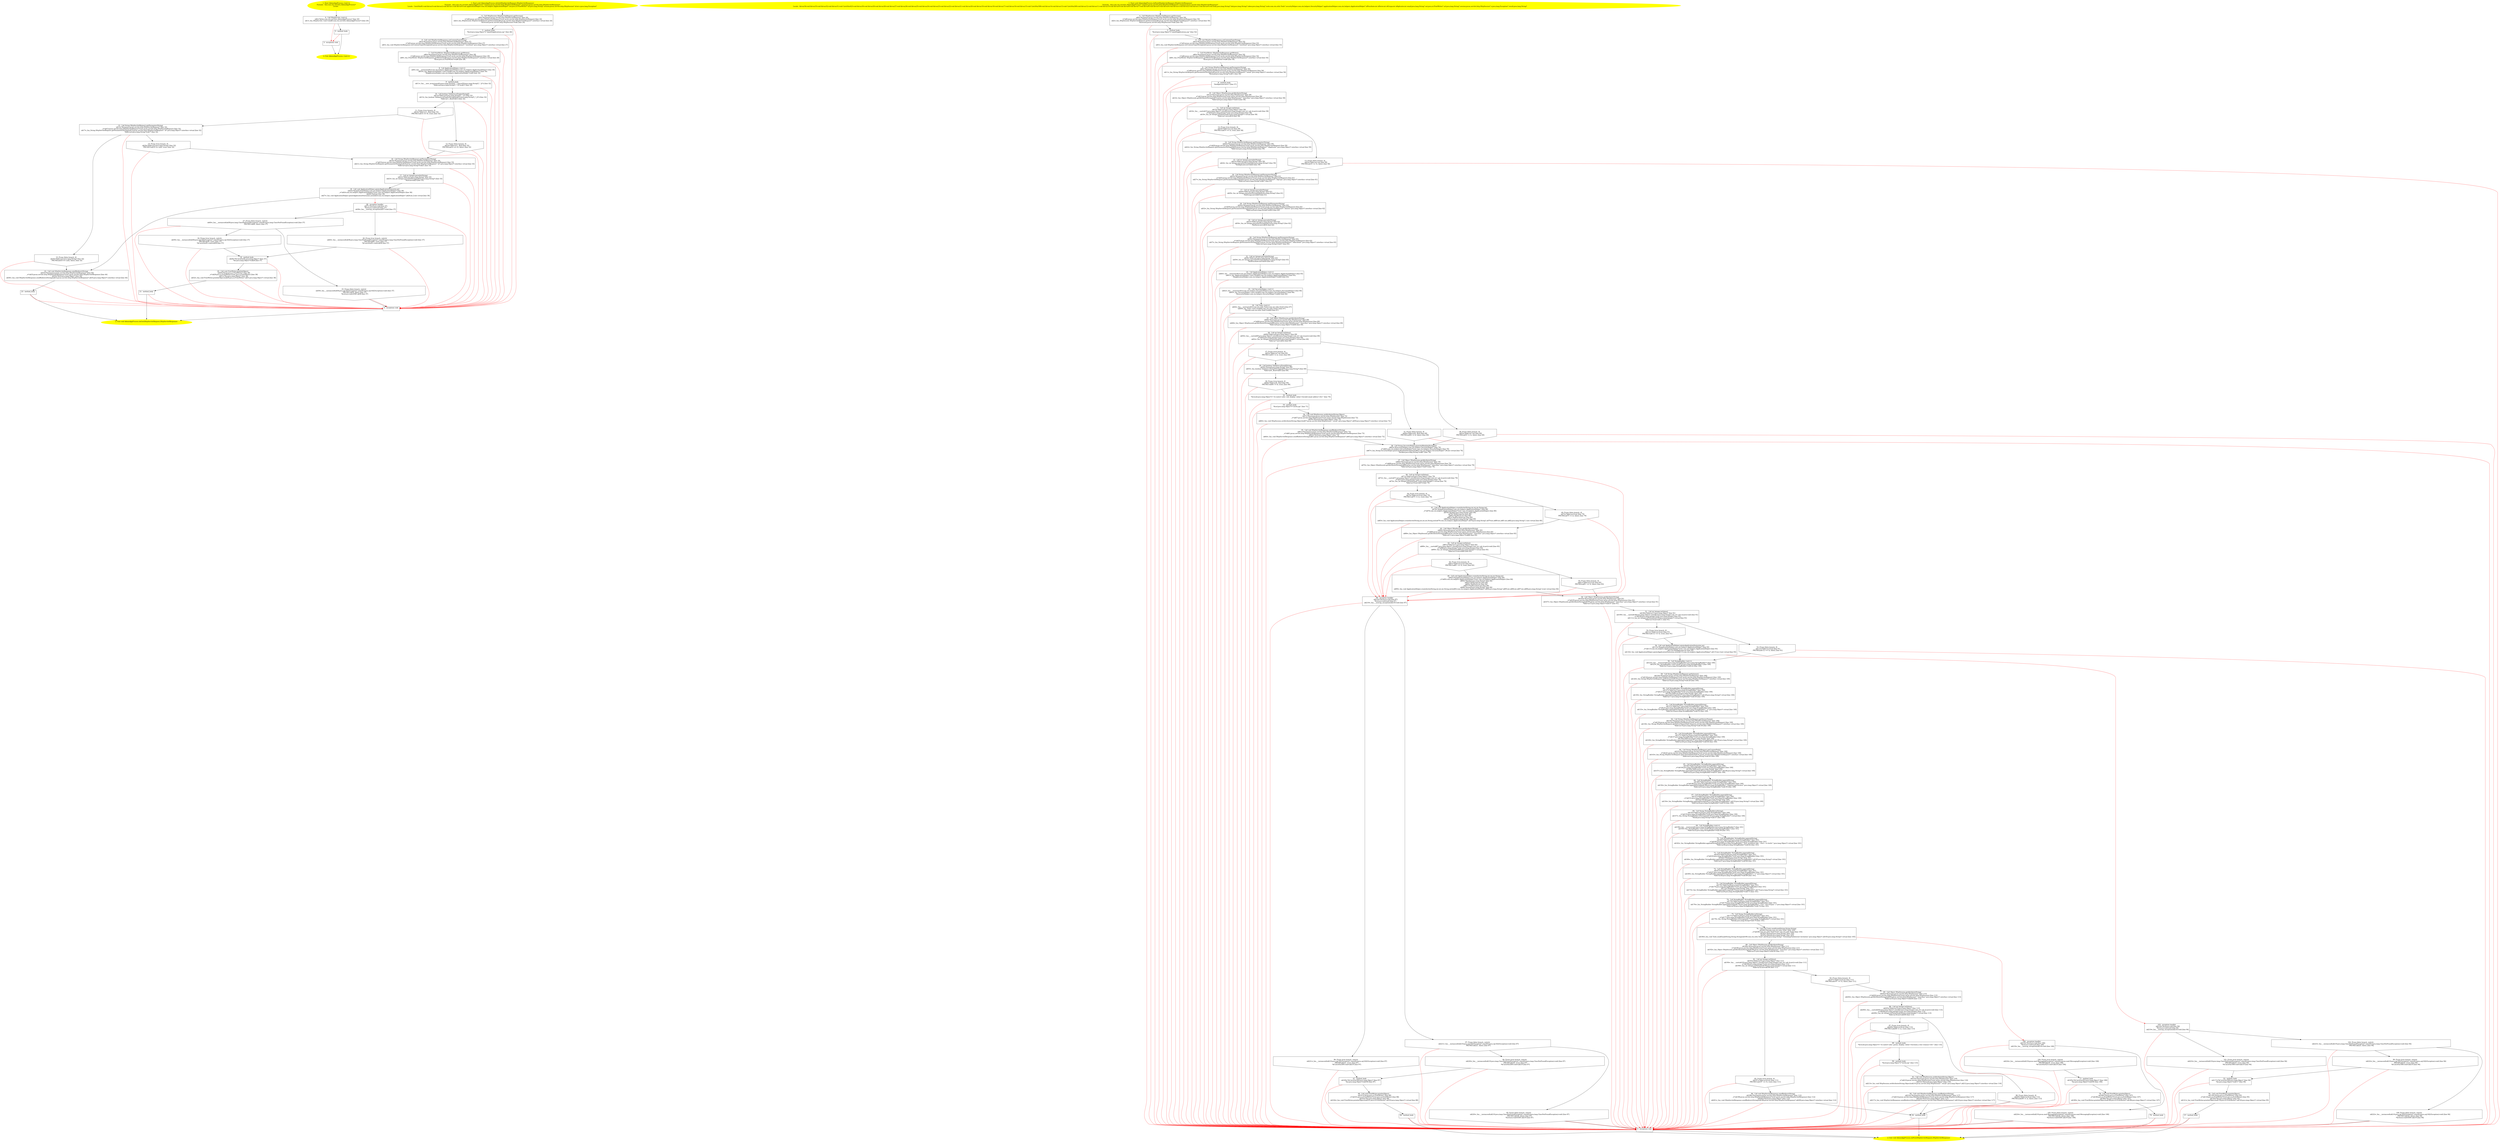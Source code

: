 /* @generated */
digraph cfg {
"com.stn.servlets.AdminAppProcess.<init>().b77eaced42cf7d57de47d389d6c9c0a0_1" [label="1: Start AdminAppProcess.<init>()\nFormals:  this:com.stn.servlets.AdminAppProcess*\nLocals:  \n  " color=yellow style=filled]
	

	 "com.stn.servlets.AdminAppProcess.<init>().b77eaced42cf7d57de47d389d6c9c0a0_1" -> "com.stn.servlets.AdminAppProcess.<init>().b77eaced42cf7d57de47d389d6c9c0a0_4" ;
"com.stn.servlets.AdminAppProcess.<init>().b77eaced42cf7d57de47d389d6c9c0a0_2" [label="2: Exit AdminAppProcess.<init>() \n  " color=yellow style=filled]
	

"com.stn.servlets.AdminAppProcess.<init>().b77eaced42cf7d57de47d389d6c9c0a0_3" [label="3:  exceptions sink \n  " shape="box"]
	

	 "com.stn.servlets.AdminAppProcess.<init>().b77eaced42cf7d57de47d389d6c9c0a0_3" -> "com.stn.servlets.AdminAppProcess.<init>().b77eaced42cf7d57de47d389d6c9c0a0_2" ;
"com.stn.servlets.AdminAppProcess.<init>().b77eaced42cf7d57de47d389d6c9c0a0_4" [label="4:  Call HttpServlet.<init>() \n   n$0=*&this:com.stn.servlets.AdminAppProcess* [line 20]\n  n$1=_fun_HttpServlet.<init>()(n$0:com.stn.servlets.AdminAppProcess*) [line 20]\n " shape="box"]
	

	 "com.stn.servlets.AdminAppProcess.<init>().b77eaced42cf7d57de47d389d6c9c0a0_4" -> "com.stn.servlets.AdminAppProcess.<init>().b77eaced42cf7d57de47d389d6c9c0a0_5" ;
	 "com.stn.servlets.AdminAppProcess.<init>().b77eaced42cf7d57de47d389d6c9c0a0_4" -> "com.stn.servlets.AdminAppProcess.<init>().b77eaced42cf7d57de47d389d6c9c0a0_3" [color="red" ];
"com.stn.servlets.AdminAppProcess.<init>().b77eaced42cf7d57de47d389d6c9c0a0_5" [label="5:  method_body \n  " shape="box"]
	

	 "com.stn.servlets.AdminAppProcess.<init>().b77eaced42cf7d57de47d389d6c9c0a0_5" -> "com.stn.servlets.AdminAppProcess.<init>().b77eaced42cf7d57de47d389d6c9c0a0_2" ;
	 "com.stn.servlets.AdminAppProcess.<init>().b77eaced42cf7d57de47d389d6c9c0a0_5" -> "com.stn.servlets.AdminAppProcess.<init>().b77eaced42cf7d57de47d389d6c9c0a0_3" [color="red" ];
"com.stn.servlets.AdminAppProcess.doGet(javax.servlet.http.HttpServletRequest,javax.servlet.http.Http.4ea9dcbc544885298135edeb08f52c25_1" [label="1: Start void AdminAppProcess.doGet(HttpServletRequest,HttpServletResponse)\nFormals:  this:com.stn.servlets.AdminAppProcess* request:javax.servlet.http.HttpServletRequest* response:javax.servlet.http.HttpServletResponse*\nLocals:  CatchVar81:void $irvar3:void $irvar2:void $irvar1:void $irvar0:void applicationHelper:com.stn.helpers.ApplicationHelper* out:java.io.PrintWriter* url:java.lang.String* session:javax.servlet.http.HttpSession* id:int e:java.lang.Exception* \n  " color=yellow style=filled]
	

	 "com.stn.servlets.AdminAppProcess.doGet(javax.servlet.http.HttpServletRequest,javax.servlet.http.Http.4ea9dcbc544885298135edeb08f52c25_1" -> "com.stn.servlets.AdminAppProcess.doGet(javax.servlet.http.HttpServletRequest,javax.servlet.http.Http.4ea9dcbc544885298135edeb08f52c25_4" ;
"com.stn.servlets.AdminAppProcess.doGet(javax.servlet.http.HttpServletRequest,javax.servlet.http.Http.4ea9dcbc544885298135edeb08f52c25_2" [label="2: Exit void AdminAppProcess.doGet(HttpServletRequest,HttpServletResponse) \n  " color=yellow style=filled]
	

"com.stn.servlets.AdminAppProcess.doGet(javax.servlet.http.HttpServletRequest,javax.servlet.http.Http.4ea9dcbc544885298135edeb08f52c25_3" [label="3:  exceptions sink \n  " shape="box"]
	

	 "com.stn.servlets.AdminAppProcess.doGet(javax.servlet.http.HttpServletRequest,javax.servlet.http.Http.4ea9dcbc544885298135edeb08f52c25_3" -> "com.stn.servlets.AdminAppProcess.doGet(javax.servlet.http.HttpServletRequest,javax.servlet.http.Http.4ea9dcbc544885298135edeb08f52c25_2" ;
"com.stn.servlets.AdminAppProcess.doGet(javax.servlet.http.HttpServletRequest,javax.servlet.http.Http.4ea9dcbc544885298135edeb08f52c25_4" [label="4:  Call HttpSession HttpServletRequest.getSession() \n   n$0=*&request:javax.servlet.http.HttpServletRequest* [line 24]\n  _=*n$0:javax.servlet.http.HttpServletRequest*(root javax.servlet.http.HttpServletRequest) [line 24]\n  n$2=_fun_HttpSession HttpServletRequest.getSession()(n$0:javax.servlet.http.HttpServletRequest*) interface virtual [line 24]\n  *&session:javax.servlet.http.HttpSession*=n$2 [line 24]\n " shape="box"]
	

	 "com.stn.servlets.AdminAppProcess.doGet(javax.servlet.http.HttpServletRequest,javax.servlet.http.Http.4ea9dcbc544885298135edeb08f52c25_4" -> "com.stn.servlets.AdminAppProcess.doGet(javax.servlet.http.HttpServletRequest,javax.servlet.http.Http.4ea9dcbc544885298135edeb08f52c25_5" ;
	 "com.stn.servlets.AdminAppProcess.doGet(javax.servlet.http.HttpServletRequest,javax.servlet.http.Http.4ea9dcbc544885298135edeb08f52c25_4" -> "com.stn.servlets.AdminAppProcess.doGet(javax.servlet.http.HttpServletRequest,javax.servlet.http.Http.4ea9dcbc544885298135edeb08f52c25_3" [color="red" ];
"com.stn.servlets.AdminAppProcess.doGet(javax.servlet.http.HttpServletRequest,javax.servlet.http.Http.4ea9dcbc544885298135edeb08f52c25_5" [label="5:  method_body \n   *&url:java.lang.Object*=\"/panel/applications.jsp\" [line 26]\n " shape="box"]
	

	 "com.stn.servlets.AdminAppProcess.doGet(javax.servlet.http.HttpServletRequest,javax.servlet.http.Http.4ea9dcbc544885298135edeb08f52c25_5" -> "com.stn.servlets.AdminAppProcess.doGet(javax.servlet.http.HttpServletRequest,javax.servlet.http.Http.4ea9dcbc544885298135edeb08f52c25_6" ;
	 "com.stn.servlets.AdminAppProcess.doGet(javax.servlet.http.HttpServletRequest,javax.servlet.http.Http.4ea9dcbc544885298135edeb08f52c25_5" -> "com.stn.servlets.AdminAppProcess.doGet(javax.servlet.http.HttpServletRequest,javax.servlet.http.Http.4ea9dcbc544885298135edeb08f52c25_3" [color="red" ];
"com.stn.servlets.AdminAppProcess.doGet(javax.servlet.http.HttpServletRequest,javax.servlet.http.Http.4ea9dcbc544885298135edeb08f52c25_6" [label="6:  Call void HttpServletResponse.setContentType(String) \n   n$3=*&response:javax.servlet.http.HttpServletResponse* [line 27]\n  _=*n$3:javax.servlet.http.HttpServletResponse*(root javax.servlet.http.HttpServletResponse) [line 27]\n  n$5=_fun_void HttpServletResponse.setContentType(String)(n$3:javax.servlet.http.HttpServletResponse*,\"text/html\":java.lang.Object*) interface virtual [line 27]\n " shape="box"]
	

	 "com.stn.servlets.AdminAppProcess.doGet(javax.servlet.http.HttpServletRequest,javax.servlet.http.Http.4ea9dcbc544885298135edeb08f52c25_6" -> "com.stn.servlets.AdminAppProcess.doGet(javax.servlet.http.HttpServletRequest,javax.servlet.http.Http.4ea9dcbc544885298135edeb08f52c25_7" ;
	 "com.stn.servlets.AdminAppProcess.doGet(javax.servlet.http.HttpServletRequest,javax.servlet.http.Http.4ea9dcbc544885298135edeb08f52c25_6" -> "com.stn.servlets.AdminAppProcess.doGet(javax.servlet.http.HttpServletRequest,javax.servlet.http.Http.4ea9dcbc544885298135edeb08f52c25_3" [color="red" ];
"com.stn.servlets.AdminAppProcess.doGet(javax.servlet.http.HttpServletRequest,javax.servlet.http.Http.4ea9dcbc544885298135edeb08f52c25_7" [label="7:  Call PrintWriter HttpServletResponse.getWriter() \n   n$6=*&response:javax.servlet.http.HttpServletResponse* [line 28]\n  _=*n$6:javax.servlet.http.HttpServletResponse*(root javax.servlet.http.HttpServletResponse) [line 28]\n  n$8=_fun_PrintWriter HttpServletResponse.getWriter()(n$6:javax.servlet.http.HttpServletResponse*) interface virtual [line 28]\n  *&out:java.io.PrintWriter*=n$8 [line 28]\n " shape="box"]
	

	 "com.stn.servlets.AdminAppProcess.doGet(javax.servlet.http.HttpServletRequest,javax.servlet.http.Http.4ea9dcbc544885298135edeb08f52c25_7" -> "com.stn.servlets.AdminAppProcess.doGet(javax.servlet.http.HttpServletRequest,javax.servlet.http.Http.4ea9dcbc544885298135edeb08f52c25_8" ;
	 "com.stn.servlets.AdminAppProcess.doGet(javax.servlet.http.HttpServletRequest,javax.servlet.http.Http.4ea9dcbc544885298135edeb08f52c25_7" -> "com.stn.servlets.AdminAppProcess.doGet(javax.servlet.http.HttpServletRequest,javax.servlet.http.Http.4ea9dcbc544885298135edeb08f52c25_3" [color="red" ];
"com.stn.servlets.AdminAppProcess.doGet(javax.servlet.http.HttpServletRequest,javax.servlet.http.Http.4ea9dcbc544885298135edeb08f52c25_8" [label="8:  Call ApplicationHelper.<init>() \n   n$9=_fun___new(sizeof(t=com.stn.helpers.ApplicationHelper):com.stn.helpers.ApplicationHelper*) [line 30]\n  n$10=_fun_ApplicationHelper.<init>()(n$9:com.stn.helpers.ApplicationHelper*) [line 30]\n  *&applicationHelper:com.stn.helpers.ApplicationHelper*=n$9 [line 30]\n " shape="box"]
	

	 "com.stn.servlets.AdminAppProcess.doGet(javax.servlet.http.HttpServletRequest,javax.servlet.http.Http.4ea9dcbc544885298135edeb08f52c25_8" -> "com.stn.servlets.AdminAppProcess.doGet(javax.servlet.http.HttpServletRequest,javax.servlet.http.Http.4ea9dcbc544885298135edeb08f52c25_9" ;
	 "com.stn.servlets.AdminAppProcess.doGet(javax.servlet.http.HttpServletRequest,javax.servlet.http.Http.4ea9dcbc544885298135edeb08f52c25_8" -> "com.stn.servlets.AdminAppProcess.doGet(javax.servlet.http.HttpServletRequest,javax.servlet.http.Http.4ea9dcbc544885298135edeb08f52c25_3" [color="red" ];
"com.stn.servlets.AdminAppProcess.doGet(javax.servlet.http.HttpServletRequest,javax.servlet.http.Http.4ea9dcbc544885298135edeb08f52c25_9" [label="9:  method_body \n   n$11=_fun___new_array(sizeof(t=java.lang.String*[_*_];len=[0]):java.lang.String*[_*_](*)) [line 32]\n  *&$irvar0:java.lang.String*[_*_](*)=n$11 [line 32]\n " shape="box"]
	

	 "com.stn.servlets.AdminAppProcess.doGet(javax.servlet.http.HttpServletRequest,javax.servlet.http.Http.4ea9dcbc544885298135edeb08f52c25_9" -> "com.stn.servlets.AdminAppProcess.doGet(javax.servlet.http.HttpServletRequest,javax.servlet.http.Http.4ea9dcbc544885298135edeb08f52c25_10" ;
	 "com.stn.servlets.AdminAppProcess.doGet(javax.servlet.http.HttpServletRequest,javax.servlet.http.Http.4ea9dcbc544885298135edeb08f52c25_9" -> "com.stn.servlets.AdminAppProcess.doGet(javax.servlet.http.HttpServletRequest,javax.servlet.http.Http.4ea9dcbc544885298135edeb08f52c25_3" [color="red" ];
"com.stn.servlets.AdminAppProcess.doGet(javax.servlet.http.HttpServletRequest,javax.servlet.http.Http.4ea9dcbc544885298135edeb08f52c25_10" [label="10:  Call boolean Validator.isEmpty(String[]) \n   n$12=*&$irvar0:java.lang.String*[_*_](*) [line 32]\n  n$13=_fun_boolean Validator.isEmpty(String[])(n$12:java.lang.String*[_*_](*)) [line 32]\n  *&$irvar1:_Bool=n$13 [line 32]\n " shape="box"]
	

	 "com.stn.servlets.AdminAppProcess.doGet(javax.servlet.http.HttpServletRequest,javax.servlet.http.Http.4ea9dcbc544885298135edeb08f52c25_10" -> "com.stn.servlets.AdminAppProcess.doGet(javax.servlet.http.HttpServletRequest,javax.servlet.http.Http.4ea9dcbc544885298135edeb08f52c25_11" ;
	 "com.stn.servlets.AdminAppProcess.doGet(javax.servlet.http.HttpServletRequest,javax.servlet.http.Http.4ea9dcbc544885298135edeb08f52c25_10" -> "com.stn.servlets.AdminAppProcess.doGet(javax.servlet.http.HttpServletRequest,javax.servlet.http.Http.4ea9dcbc544885298135edeb08f52c25_12" ;
	 "com.stn.servlets.AdminAppProcess.doGet(javax.servlet.http.HttpServletRequest,javax.servlet.http.Http.4ea9dcbc544885298135edeb08f52c25_10" -> "com.stn.servlets.AdminAppProcess.doGet(javax.servlet.http.HttpServletRequest,javax.servlet.http.Http.4ea9dcbc544885298135edeb08f52c25_3" [color="red" ];
"com.stn.servlets.AdminAppProcess.doGet(javax.servlet.http.HttpServletRequest,javax.servlet.http.Http.4ea9dcbc544885298135edeb08f52c25_11" [label="11: Prune (true branch, if) \n   n$14=*&$irvar1:_Bool [line 32]\n  PRUNE(!(n$14 == 0), true); [line 32]\n " shape="invhouse"]
	

	 "com.stn.servlets.AdminAppProcess.doGet(javax.servlet.http.HttpServletRequest,javax.servlet.http.Http.4ea9dcbc544885298135edeb08f52c25_11" -> "com.stn.servlets.AdminAppProcess.doGet(javax.servlet.http.HttpServletRequest,javax.servlet.http.Http.4ea9dcbc544885298135edeb08f52c25_13" ;
	 "com.stn.servlets.AdminAppProcess.doGet(javax.servlet.http.HttpServletRequest,javax.servlet.http.Http.4ea9dcbc544885298135edeb08f52c25_11" -> "com.stn.servlets.AdminAppProcess.doGet(javax.servlet.http.HttpServletRequest,javax.servlet.http.Http.4ea9dcbc544885298135edeb08f52c25_3" [color="red" ];
"com.stn.servlets.AdminAppProcess.doGet(javax.servlet.http.HttpServletRequest,javax.servlet.http.Http.4ea9dcbc544885298135edeb08f52c25_12" [label="12: Prune (false branch, if) \n   n$14=*&$irvar1:_Bool [line 32]\n  PRUNE((n$14 == 0), false); [line 32]\n " shape="invhouse"]
	

	 "com.stn.servlets.AdminAppProcess.doGet(javax.servlet.http.HttpServletRequest,javax.servlet.http.Http.4ea9dcbc544885298135edeb08f52c25_12" -> "com.stn.servlets.AdminAppProcess.doGet(javax.servlet.http.HttpServletRequest,javax.servlet.http.Http.4ea9dcbc544885298135edeb08f52c25_16" ;
	 "com.stn.servlets.AdminAppProcess.doGet(javax.servlet.http.HttpServletRequest,javax.servlet.http.Http.4ea9dcbc544885298135edeb08f52c25_12" -> "com.stn.servlets.AdminAppProcess.doGet(javax.servlet.http.HttpServletRequest,javax.servlet.http.Http.4ea9dcbc544885298135edeb08f52c25_3" [color="red" ];
"com.stn.servlets.AdminAppProcess.doGet(javax.servlet.http.HttpServletRequest,javax.servlet.http.Http.4ea9dcbc544885298135edeb08f52c25_13" [label="13:  Call String HttpServletRequest.getParameter(String) \n   n$15=*&request:javax.servlet.http.HttpServletRequest* [line 32]\n  _=*n$15:javax.servlet.http.HttpServletRequest*(root javax.servlet.http.HttpServletRequest) [line 32]\n  n$17=_fun_String HttpServletRequest.getParameter(String)(n$15:javax.servlet.http.HttpServletRequest*,\"id\":java.lang.Object*) interface virtual [line 32]\n  *&$irvar2:java.lang.String*=n$17 [line 32]\n " shape="box"]
	

	 "com.stn.servlets.AdminAppProcess.doGet(javax.servlet.http.HttpServletRequest,javax.servlet.http.Http.4ea9dcbc544885298135edeb08f52c25_13" -> "com.stn.servlets.AdminAppProcess.doGet(javax.servlet.http.HttpServletRequest,javax.servlet.http.Http.4ea9dcbc544885298135edeb08f52c25_14" ;
	 "com.stn.servlets.AdminAppProcess.doGet(javax.servlet.http.HttpServletRequest,javax.servlet.http.Http.4ea9dcbc544885298135edeb08f52c25_13" -> "com.stn.servlets.AdminAppProcess.doGet(javax.servlet.http.HttpServletRequest,javax.servlet.http.Http.4ea9dcbc544885298135edeb08f52c25_15" ;
	 "com.stn.servlets.AdminAppProcess.doGet(javax.servlet.http.HttpServletRequest,javax.servlet.http.Http.4ea9dcbc544885298135edeb08f52c25_13" -> "com.stn.servlets.AdminAppProcess.doGet(javax.servlet.http.HttpServletRequest,javax.servlet.http.Http.4ea9dcbc544885298135edeb08f52c25_3" [color="red" ];
"com.stn.servlets.AdminAppProcess.doGet(javax.servlet.http.HttpServletRequest,javax.servlet.http.Http.4ea9dcbc544885298135edeb08f52c25_14" [label="14: Prune (true branch, if) \n   n$18=*&$irvar2:java.lang.String* [line 32]\n  PRUNE(!(n$18 == null), true); [line 32]\n " shape="invhouse"]
	

	 "com.stn.servlets.AdminAppProcess.doGet(javax.servlet.http.HttpServletRequest,javax.servlet.http.Http.4ea9dcbc544885298135edeb08f52c25_14" -> "com.stn.servlets.AdminAppProcess.doGet(javax.servlet.http.HttpServletRequest,javax.servlet.http.Http.4ea9dcbc544885298135edeb08f52c25_16" ;
	 "com.stn.servlets.AdminAppProcess.doGet(javax.servlet.http.HttpServletRequest,javax.servlet.http.Http.4ea9dcbc544885298135edeb08f52c25_14" -> "com.stn.servlets.AdminAppProcess.doGet(javax.servlet.http.HttpServletRequest,javax.servlet.http.Http.4ea9dcbc544885298135edeb08f52c25_3" [color="red" ];
"com.stn.servlets.AdminAppProcess.doGet(javax.servlet.http.HttpServletRequest,javax.servlet.http.Http.4ea9dcbc544885298135edeb08f52c25_15" [label="15: Prune (false branch, if) \n   n$18=*&$irvar2:java.lang.String* [line 32]\n  PRUNE((n$18 == null), false); [line 32]\n " shape="invhouse"]
	

	 "com.stn.servlets.AdminAppProcess.doGet(javax.servlet.http.HttpServletRequest,javax.servlet.http.Http.4ea9dcbc544885298135edeb08f52c25_15" -> "com.stn.servlets.AdminAppProcess.doGet(javax.servlet.http.HttpServletRequest,javax.servlet.http.Http.4ea9dcbc544885298135edeb08f52c25_22" ;
	 "com.stn.servlets.AdminAppProcess.doGet(javax.servlet.http.HttpServletRequest,javax.servlet.http.Http.4ea9dcbc544885298135edeb08f52c25_15" -> "com.stn.servlets.AdminAppProcess.doGet(javax.servlet.http.HttpServletRequest,javax.servlet.http.Http.4ea9dcbc544885298135edeb08f52c25_3" [color="red" ];
"com.stn.servlets.AdminAppProcess.doGet(javax.servlet.http.HttpServletRequest,javax.servlet.http.Http.4ea9dcbc544885298135edeb08f52c25_16" [label="16:  Call String HttpServletRequest.getParameter(String) \n   n$19=*&request:javax.servlet.http.HttpServletRequest* [line 33]\n  _=*n$19:javax.servlet.http.HttpServletRequest*(root javax.servlet.http.HttpServletRequest) [line 33]\n  n$21=_fun_String HttpServletRequest.getParameter(String)(n$19:javax.servlet.http.HttpServletRequest*,\"id\":java.lang.Object*) interface virtual [line 33]\n  *&$irvar3:java.lang.String*=n$21 [line 33]\n " shape="box"]
	

	 "com.stn.servlets.AdminAppProcess.doGet(javax.servlet.http.HttpServletRequest,javax.servlet.http.Http.4ea9dcbc544885298135edeb08f52c25_16" -> "com.stn.servlets.AdminAppProcess.doGet(javax.servlet.http.HttpServletRequest,javax.servlet.http.Http.4ea9dcbc544885298135edeb08f52c25_17" ;
	 "com.stn.servlets.AdminAppProcess.doGet(javax.servlet.http.HttpServletRequest,javax.servlet.http.Http.4ea9dcbc544885298135edeb08f52c25_16" -> "com.stn.servlets.AdminAppProcess.doGet(javax.servlet.http.HttpServletRequest,javax.servlet.http.Http.4ea9dcbc544885298135edeb08f52c25_3" [color="red" ];
"com.stn.servlets.AdminAppProcess.doGet(javax.servlet.http.HttpServletRequest,javax.servlet.http.Http.4ea9dcbc544885298135edeb08f52c25_17" [label="17:  Call int Integer.parseInt(String) \n   n$22=*&$irvar3:java.lang.String* [line 33]\n  n$23=_fun_int Integer.parseInt(String)(n$22:java.lang.String*) [line 33]\n  *&id:int=n$23 [line 33]\n " shape="box"]
	

	 "com.stn.servlets.AdminAppProcess.doGet(javax.servlet.http.HttpServletRequest,javax.servlet.http.Http.4ea9dcbc544885298135edeb08f52c25_17" -> "com.stn.servlets.AdminAppProcess.doGet(javax.servlet.http.HttpServletRequest,javax.servlet.http.Http.4ea9dcbc544885298135edeb08f52c25_18" ;
	 "com.stn.servlets.AdminAppProcess.doGet(javax.servlet.http.HttpServletRequest,javax.servlet.http.Http.4ea9dcbc544885298135edeb08f52c25_17" -> "com.stn.servlets.AdminAppProcess.doGet(javax.servlet.http.HttpServletRequest,javax.servlet.http.Http.4ea9dcbc544885298135edeb08f52c25_3" [color="red" ];
"com.stn.servlets.AdminAppProcess.doGet(javax.servlet.http.HttpServletRequest,javax.servlet.http.Http.4ea9dcbc544885298135edeb08f52c25_18" [label="18:  Call void ApplicationHelper.uptateApplicationStatus(int,int) \n   n$24=*&applicationHelper:com.stn.helpers.ApplicationHelper* [line 36]\n  _=*n$24:com.stn.helpers.ApplicationHelper*(root com.stn.helpers.ApplicationHelper) [line 36]\n  n$26=*&id:int [line 36]\n  n$27=_fun_void ApplicationHelper.uptateApplicationStatus(int,int)(n$24:com.stn.helpers.ApplicationHelper*,n$26:int,2:int) virtual [line 36]\n " shape="box"]
	

	 "com.stn.servlets.AdminAppProcess.doGet(javax.servlet.http.HttpServletRequest,javax.servlet.http.Http.4ea9dcbc544885298135edeb08f52c25_18" -> "com.stn.servlets.AdminAppProcess.doGet(javax.servlet.http.HttpServletRequest,javax.servlet.http.Http.4ea9dcbc544885298135edeb08f52c25_22" ;
	 "com.stn.servlets.AdminAppProcess.doGet(javax.servlet.http.HttpServletRequest,javax.servlet.http.Http.4ea9dcbc544885298135edeb08f52c25_18" -> "com.stn.servlets.AdminAppProcess.doGet(javax.servlet.http.HttpServletRequest,javax.servlet.http.Http.4ea9dcbc544885298135edeb08f52c25_28" [color="red" ];
"com.stn.servlets.AdminAppProcess.doGet(javax.servlet.http.HttpServletRequest,javax.servlet.http.Http.4ea9dcbc544885298135edeb08f52c25_19" [label="19:  method_body \n   n$28=*&CatchVar81:java.lang.Object* [line 37]\n  *&e:java.lang.Object*=n$28 [line 37]\n " shape="box"]
	

	 "com.stn.servlets.AdminAppProcess.doGet(javax.servlet.http.HttpServletRequest,javax.servlet.http.Http.4ea9dcbc544885298135edeb08f52c25_19" -> "com.stn.servlets.AdminAppProcess.doGet(javax.servlet.http.HttpServletRequest,javax.servlet.http.Http.4ea9dcbc544885298135edeb08f52c25_20" ;
	 "com.stn.servlets.AdminAppProcess.doGet(javax.servlet.http.HttpServletRequest,javax.servlet.http.Http.4ea9dcbc544885298135edeb08f52c25_19" -> "com.stn.servlets.AdminAppProcess.doGet(javax.servlet.http.HttpServletRequest,javax.servlet.http.Http.4ea9dcbc544885298135edeb08f52c25_3" [color="red" ];
"com.stn.servlets.AdminAppProcess.doGet(javax.servlet.http.HttpServletRequest,javax.servlet.http.Http.4ea9dcbc544885298135edeb08f52c25_20" [label="20:  Call void PrintWriter.println(Object) \n   n$29=*&out:java.io.PrintWriter* [line 38]\n  _=*n$29:java.io.PrintWriter*(root java.io.PrintWriter) [line 38]\n  n$31=*&e:java.lang.Object* [line 38]\n  n$32=_fun_void PrintWriter.println(Object)(n$29:java.io.PrintWriter*,n$31:java.lang.Object*) virtual [line 38]\n " shape="box"]
	

	 "com.stn.servlets.AdminAppProcess.doGet(javax.servlet.http.HttpServletRequest,javax.servlet.http.Http.4ea9dcbc544885298135edeb08f52c25_20" -> "com.stn.servlets.AdminAppProcess.doGet(javax.servlet.http.HttpServletRequest,javax.servlet.http.Http.4ea9dcbc544885298135edeb08f52c25_21" ;
	 "com.stn.servlets.AdminAppProcess.doGet(javax.servlet.http.HttpServletRequest,javax.servlet.http.Http.4ea9dcbc544885298135edeb08f52c25_20" -> "com.stn.servlets.AdminAppProcess.doGet(javax.servlet.http.HttpServletRequest,javax.servlet.http.Http.4ea9dcbc544885298135edeb08f52c25_3" [color="red" ];
"com.stn.servlets.AdminAppProcess.doGet(javax.servlet.http.HttpServletRequest,javax.servlet.http.Http.4ea9dcbc544885298135edeb08f52c25_21" [label="21:  method_body \n  " shape="box"]
	

	 "com.stn.servlets.AdminAppProcess.doGet(javax.servlet.http.HttpServletRequest,javax.servlet.http.Http.4ea9dcbc544885298135edeb08f52c25_21" -> "com.stn.servlets.AdminAppProcess.doGet(javax.servlet.http.HttpServletRequest,javax.servlet.http.Http.4ea9dcbc544885298135edeb08f52c25_2" ;
	 "com.stn.servlets.AdminAppProcess.doGet(javax.servlet.http.HttpServletRequest,javax.servlet.http.Http.4ea9dcbc544885298135edeb08f52c25_21" -> "com.stn.servlets.AdminAppProcess.doGet(javax.servlet.http.HttpServletRequest,javax.servlet.http.Http.4ea9dcbc544885298135edeb08f52c25_3" [color="red" ];
"com.stn.servlets.AdminAppProcess.doGet(javax.servlet.http.HttpServletRequest,javax.servlet.http.Http.4ea9dcbc544885298135edeb08f52c25_22" [label="22:  Call void HttpServletResponse.sendRedirect(String) \n   n$33=*&response:javax.servlet.http.HttpServletResponse* [line 44]\n  _=*n$33:javax.servlet.http.HttpServletResponse*(root javax.servlet.http.HttpServletResponse) [line 44]\n  n$35=*&url:java.lang.Object* [line 44]\n  n$36=_fun_void HttpServletResponse.sendRedirect(String)(n$33:javax.servlet.http.HttpServletResponse*,n$35:java.lang.Object*) interface virtual [line 44]\n " shape="box"]
	

	 "com.stn.servlets.AdminAppProcess.doGet(javax.servlet.http.HttpServletRequest,javax.servlet.http.Http.4ea9dcbc544885298135edeb08f52c25_22" -> "com.stn.servlets.AdminAppProcess.doGet(javax.servlet.http.HttpServletRequest,javax.servlet.http.Http.4ea9dcbc544885298135edeb08f52c25_23" ;
	 "com.stn.servlets.AdminAppProcess.doGet(javax.servlet.http.HttpServletRequest,javax.servlet.http.Http.4ea9dcbc544885298135edeb08f52c25_22" -> "com.stn.servlets.AdminAppProcess.doGet(javax.servlet.http.HttpServletRequest,javax.servlet.http.Http.4ea9dcbc544885298135edeb08f52c25_3" [color="red" ];
"com.stn.servlets.AdminAppProcess.doGet(javax.servlet.http.HttpServletRequest,javax.servlet.http.Http.4ea9dcbc544885298135edeb08f52c25_23" [label="23:  method_body \n  " shape="box"]
	

	 "com.stn.servlets.AdminAppProcess.doGet(javax.servlet.http.HttpServletRequest,javax.servlet.http.Http.4ea9dcbc544885298135edeb08f52c25_23" -> "com.stn.servlets.AdminAppProcess.doGet(javax.servlet.http.HttpServletRequest,javax.servlet.http.Http.4ea9dcbc544885298135edeb08f52c25_2" ;
	 "com.stn.servlets.AdminAppProcess.doGet(javax.servlet.http.HttpServletRequest,javax.servlet.http.Http.4ea9dcbc544885298135edeb08f52c25_23" -> "com.stn.servlets.AdminAppProcess.doGet(javax.servlet.http.HttpServletRequest,javax.servlet.http.Http.4ea9dcbc544885298135edeb08f52c25_3" [color="red" ];
"com.stn.servlets.AdminAppProcess.doGet(javax.servlet.http.HttpServletRequest,javax.servlet.http.Http.4ea9dcbc544885298135edeb08f52c25_24" [label="24: Prune (true branch, switch) \n   n$39=_fun___instanceof(n$38:java.sql.SQLException*,sizeof(t=java.sql.SQLException):void) [line 37]\n  PRUNE(n$39, true); [line 37]\n  *&CatchVar81:void=n$38 [line 37]\n " shape="invhouse"]
	

	 "com.stn.servlets.AdminAppProcess.doGet(javax.servlet.http.HttpServletRequest,javax.servlet.http.Http.4ea9dcbc544885298135edeb08f52c25_24" -> "com.stn.servlets.AdminAppProcess.doGet(javax.servlet.http.HttpServletRequest,javax.servlet.http.Http.4ea9dcbc544885298135edeb08f52c25_19" ;
	 "com.stn.servlets.AdminAppProcess.doGet(javax.servlet.http.HttpServletRequest,javax.servlet.http.Http.4ea9dcbc544885298135edeb08f52c25_24" -> "com.stn.servlets.AdminAppProcess.doGet(javax.servlet.http.HttpServletRequest,javax.servlet.http.Http.4ea9dcbc544885298135edeb08f52c25_3" [color="red" ];
"com.stn.servlets.AdminAppProcess.doGet(javax.servlet.http.HttpServletRequest,javax.servlet.http.Http.4ea9dcbc544885298135edeb08f52c25_25" [label="25: Prune (false branch, switch) \n   n$39=_fun___instanceof(n$38:java.sql.SQLException*,sizeof(t=java.sql.SQLException):void) [line 37]\n  PRUNE(!n$39, false); [line 37]\n  *&return:void=EXN n$38 [line 37]\n " shape="invhouse"]
	

	 "com.stn.servlets.AdminAppProcess.doGet(javax.servlet.http.HttpServletRequest,javax.servlet.http.Http.4ea9dcbc544885298135edeb08f52c25_25" -> "com.stn.servlets.AdminAppProcess.doGet(javax.servlet.http.HttpServletRequest,javax.servlet.http.Http.4ea9dcbc544885298135edeb08f52c25_3" ;
	 "com.stn.servlets.AdminAppProcess.doGet(javax.servlet.http.HttpServletRequest,javax.servlet.http.Http.4ea9dcbc544885298135edeb08f52c25_25" -> "com.stn.servlets.AdminAppProcess.doGet(javax.servlet.http.HttpServletRequest,javax.servlet.http.Http.4ea9dcbc544885298135edeb08f52c25_3" [color="red" ];
"com.stn.servlets.AdminAppProcess.doGet(javax.servlet.http.HttpServletRequest,javax.servlet.http.Http.4ea9dcbc544885298135edeb08f52c25_26" [label="26: Prune (true branch, switch) \n   n$40=_fun___instanceof(n$38:java.lang.ClassNotFoundException*,sizeof(t=java.lang.ClassNotFoundException):void) [line 37]\n  PRUNE(n$40, true); [line 37]\n  *&CatchVar81:void=n$38 [line 37]\n " shape="invhouse"]
	

	 "com.stn.servlets.AdminAppProcess.doGet(javax.servlet.http.HttpServletRequest,javax.servlet.http.Http.4ea9dcbc544885298135edeb08f52c25_26" -> "com.stn.servlets.AdminAppProcess.doGet(javax.servlet.http.HttpServletRequest,javax.servlet.http.Http.4ea9dcbc544885298135edeb08f52c25_19" ;
	 "com.stn.servlets.AdminAppProcess.doGet(javax.servlet.http.HttpServletRequest,javax.servlet.http.Http.4ea9dcbc544885298135edeb08f52c25_26" -> "com.stn.servlets.AdminAppProcess.doGet(javax.servlet.http.HttpServletRequest,javax.servlet.http.Http.4ea9dcbc544885298135edeb08f52c25_3" [color="red" ];
"com.stn.servlets.AdminAppProcess.doGet(javax.servlet.http.HttpServletRequest,javax.servlet.http.Http.4ea9dcbc544885298135edeb08f52c25_27" [label="27: Prune (false branch, switch) \n   n$40=_fun___instanceof(n$38:java.lang.ClassNotFoundException*,sizeof(t=java.lang.ClassNotFoundException):void) [line 37]\n  PRUNE(!n$40, false); [line 37]\n " shape="invhouse"]
	

	 "com.stn.servlets.AdminAppProcess.doGet(javax.servlet.http.HttpServletRequest,javax.servlet.http.Http.4ea9dcbc544885298135edeb08f52c25_27" -> "com.stn.servlets.AdminAppProcess.doGet(javax.servlet.http.HttpServletRequest,javax.servlet.http.Http.4ea9dcbc544885298135edeb08f52c25_24" ;
	 "com.stn.servlets.AdminAppProcess.doGet(javax.servlet.http.HttpServletRequest,javax.servlet.http.Http.4ea9dcbc544885298135edeb08f52c25_27" -> "com.stn.servlets.AdminAppProcess.doGet(javax.servlet.http.HttpServletRequest,javax.servlet.http.Http.4ea9dcbc544885298135edeb08f52c25_25" ;
	 "com.stn.servlets.AdminAppProcess.doGet(javax.servlet.http.HttpServletRequest,javax.servlet.http.Http.4ea9dcbc544885298135edeb08f52c25_27" -> "com.stn.servlets.AdminAppProcess.doGet(javax.servlet.http.HttpServletRequest,javax.servlet.http.Http.4ea9dcbc544885298135edeb08f52c25_3" [color="red" ];
"com.stn.servlets.AdminAppProcess.doGet(javax.servlet.http.HttpServletRequest,javax.servlet.http.Http.4ea9dcbc544885298135edeb08f52c25_28" [label="28:  exception handler \n   n$37=*&return:void [line 37]\n  *&return:void=null [line 37]\n  n$38=_fun___unwrap_exception(n$37:void) [line 37]\n " shape="box"]
	

	 "com.stn.servlets.AdminAppProcess.doGet(javax.servlet.http.HttpServletRequest,javax.servlet.http.Http.4ea9dcbc544885298135edeb08f52c25_28" -> "com.stn.servlets.AdminAppProcess.doGet(javax.servlet.http.HttpServletRequest,javax.servlet.http.Http.4ea9dcbc544885298135edeb08f52c25_26" ;
	 "com.stn.servlets.AdminAppProcess.doGet(javax.servlet.http.HttpServletRequest,javax.servlet.http.Http.4ea9dcbc544885298135edeb08f52c25_28" -> "com.stn.servlets.AdminAppProcess.doGet(javax.servlet.http.HttpServletRequest,javax.servlet.http.Http.4ea9dcbc544885298135edeb08f52c25_27" ;
	 "com.stn.servlets.AdminAppProcess.doGet(javax.servlet.http.HttpServletRequest,javax.servlet.http.Http.4ea9dcbc544885298135edeb08f52c25_28" -> "com.stn.servlets.AdminAppProcess.doGet(javax.servlet.http.HttpServletRequest,javax.servlet.http.Http.4ea9dcbc544885298135edeb08f52c25_3" [color="red" ];
"com.stn.servlets.AdminAppProcess.doPost(javax.servlet.http.HttpServletRequest,javax.servlet.http.Htt.855dbb8fe3b29e90e5522a7141527ed6_1" [label="1: Start void AdminAppProcess.doPost(HttpServletRequest,HttpServletResponse)\nFormals:  this:com.stn.servlets.AdminAppProcess* request:javax.servlet.http.HttpServletRequest* response:javax.servlet.http.HttpServletResponse*\nLocals:  $irvar34:void $irvar33:void $irvar32:void $irvar31:void CatchVar423:void $irvar30:void $irvar29:void $irvar28:void $irvar27:void $irvar26:void $irvar25:void $irvar24:void $irvar23:void $irvar22:void $irvar21:void $irvar20:void $irvar19:void $irvar18:void $irvar17:void $irvar16:void $irvar15:void CatchVar308:void $irvar14:void $irvar13:void CatchVar269:void $irvar12:void $irvar11:void $irvar10:void $irvar9:void $irvar8:void $irvar7:void $irvar6:void $irvar5:void $irvar4:void $irvar3:void $irvar2:void $irvar1:void $irvar0:void body:java.lang.String* link:java.lang.String* token:java.lang.String* tools:com.stn.utils.Tools* securityHelper:com.stn.helpers.SecurityHelper* applicationHelper:com.stn.helpers.ApplicationHelper* idFacultate:int idSerie:int idGrupa:int idAplicatie:int email:java.lang.String* out:java.io.PrintWriter* url:java.lang.String* session:javax.servlet.http.HttpSession* e:java.lang.Exception* result:java.lang.String* \n  " color=yellow style=filled]
	

	 "com.stn.servlets.AdminAppProcess.doPost(javax.servlet.http.HttpServletRequest,javax.servlet.http.Htt.855dbb8fe3b29e90e5522a7141527ed6_1" -> "com.stn.servlets.AdminAppProcess.doPost(javax.servlet.http.HttpServletRequest,javax.servlet.http.Htt.855dbb8fe3b29e90e5522a7141527ed6_4" ;
"com.stn.servlets.AdminAppProcess.doPost(javax.servlet.http.HttpServletRequest,javax.servlet.http.Htt.855dbb8fe3b29e90e5522a7141527ed6_2" [label="2: Exit void AdminAppProcess.doPost(HttpServletRequest,HttpServletResponse) \n  " color=yellow style=filled]
	

"com.stn.servlets.AdminAppProcess.doPost(javax.servlet.http.HttpServletRequest,javax.servlet.http.Htt.855dbb8fe3b29e90e5522a7141527ed6_3" [label="3:  exceptions sink \n  " shape="box"]
	

	 "com.stn.servlets.AdminAppProcess.doPost(javax.servlet.http.HttpServletRequest,javax.servlet.http.Htt.855dbb8fe3b29e90e5522a7141527ed6_3" -> "com.stn.servlets.AdminAppProcess.doPost(javax.servlet.http.HttpServletRequest,javax.servlet.http.Htt.855dbb8fe3b29e90e5522a7141527ed6_2" ;
"com.stn.servlets.AdminAppProcess.doPost(javax.servlet.http.HttpServletRequest,javax.servlet.http.Htt.855dbb8fe3b29e90e5522a7141527ed6_4" [label="4:  Call HttpSession HttpServletRequest.getSession() \n   n$0=*&request:javax.servlet.http.HttpServletRequest* [line 50]\n  _=*n$0:javax.servlet.http.HttpServletRequest*(root javax.servlet.http.HttpServletRequest) [line 50]\n  n$2=_fun_HttpSession HttpServletRequest.getSession()(n$0:javax.servlet.http.HttpServletRequest*) interface virtual [line 50]\n  *&session:javax.servlet.http.HttpSession*=n$2 [line 50]\n " shape="box"]
	

	 "com.stn.servlets.AdminAppProcess.doPost(javax.servlet.http.HttpServletRequest,javax.servlet.http.Htt.855dbb8fe3b29e90e5522a7141527ed6_4" -> "com.stn.servlets.AdminAppProcess.doPost(javax.servlet.http.HttpServletRequest,javax.servlet.http.Htt.855dbb8fe3b29e90e5522a7141527ed6_5" ;
	 "com.stn.servlets.AdminAppProcess.doPost(javax.servlet.http.HttpServletRequest,javax.servlet.http.Htt.855dbb8fe3b29e90e5522a7141527ed6_4" -> "com.stn.servlets.AdminAppProcess.doPost(javax.servlet.http.HttpServletRequest,javax.servlet.http.Htt.855dbb8fe3b29e90e5522a7141527ed6_3" [color="red" ];
"com.stn.servlets.AdminAppProcess.doPost(javax.servlet.http.HttpServletRequest,javax.servlet.http.Htt.855dbb8fe3b29e90e5522a7141527ed6_5" [label="5:  method_body \n   *&url:java.lang.Object*=\"panel/applications.jsp\" [line 52]\n " shape="box"]
	

	 "com.stn.servlets.AdminAppProcess.doPost(javax.servlet.http.HttpServletRequest,javax.servlet.http.Htt.855dbb8fe3b29e90e5522a7141527ed6_5" -> "com.stn.servlets.AdminAppProcess.doPost(javax.servlet.http.HttpServletRequest,javax.servlet.http.Htt.855dbb8fe3b29e90e5522a7141527ed6_6" ;
	 "com.stn.servlets.AdminAppProcess.doPost(javax.servlet.http.HttpServletRequest,javax.servlet.http.Htt.855dbb8fe3b29e90e5522a7141527ed6_5" -> "com.stn.servlets.AdminAppProcess.doPost(javax.servlet.http.HttpServletRequest,javax.servlet.http.Htt.855dbb8fe3b29e90e5522a7141527ed6_3" [color="red" ];
"com.stn.servlets.AdminAppProcess.doPost(javax.servlet.http.HttpServletRequest,javax.servlet.http.Htt.855dbb8fe3b29e90e5522a7141527ed6_6" [label="6:  Call void HttpServletResponse.setContentType(String) \n   n$3=*&response:javax.servlet.http.HttpServletResponse* [line 53]\n  _=*n$3:javax.servlet.http.HttpServletResponse*(root javax.servlet.http.HttpServletResponse) [line 53]\n  n$5=_fun_void HttpServletResponse.setContentType(String)(n$3:javax.servlet.http.HttpServletResponse*,\"text/html\":java.lang.Object*) interface virtual [line 53]\n " shape="box"]
	

	 "com.stn.servlets.AdminAppProcess.doPost(javax.servlet.http.HttpServletRequest,javax.servlet.http.Htt.855dbb8fe3b29e90e5522a7141527ed6_6" -> "com.stn.servlets.AdminAppProcess.doPost(javax.servlet.http.HttpServletRequest,javax.servlet.http.Htt.855dbb8fe3b29e90e5522a7141527ed6_7" ;
	 "com.stn.servlets.AdminAppProcess.doPost(javax.servlet.http.HttpServletRequest,javax.servlet.http.Htt.855dbb8fe3b29e90e5522a7141527ed6_6" -> "com.stn.servlets.AdminAppProcess.doPost(javax.servlet.http.HttpServletRequest,javax.servlet.http.Htt.855dbb8fe3b29e90e5522a7141527ed6_3" [color="red" ];
"com.stn.servlets.AdminAppProcess.doPost(javax.servlet.http.HttpServletRequest,javax.servlet.http.Htt.855dbb8fe3b29e90e5522a7141527ed6_7" [label="7:  Call PrintWriter HttpServletResponse.getWriter() \n   n$6=*&response:javax.servlet.http.HttpServletResponse* [line 54]\n  _=*n$6:javax.servlet.http.HttpServletResponse*(root javax.servlet.http.HttpServletResponse) [line 54]\n  n$8=_fun_PrintWriter HttpServletResponse.getWriter()(n$6:javax.servlet.http.HttpServletResponse*) interface virtual [line 54]\n  *&out:java.io.PrintWriter*=n$8 [line 54]\n " shape="box"]
	

	 "com.stn.servlets.AdminAppProcess.doPost(javax.servlet.http.HttpServletRequest,javax.servlet.http.Htt.855dbb8fe3b29e90e5522a7141527ed6_7" -> "com.stn.servlets.AdminAppProcess.doPost(javax.servlet.http.HttpServletRequest,javax.servlet.http.Htt.855dbb8fe3b29e90e5522a7141527ed6_8" ;
	 "com.stn.servlets.AdminAppProcess.doPost(javax.servlet.http.HttpServletRequest,javax.servlet.http.Htt.855dbb8fe3b29e90e5522a7141527ed6_7" -> "com.stn.servlets.AdminAppProcess.doPost(javax.servlet.http.HttpServletRequest,javax.servlet.http.Htt.855dbb8fe3b29e90e5522a7141527ed6_3" [color="red" ];
"com.stn.servlets.AdminAppProcess.doPost(javax.servlet.http.HttpServletRequest,javax.servlet.http.Htt.855dbb8fe3b29e90e5522a7141527ed6_8" [label="8:  Call String HttpServletRequest.getParameter(String) \n   n$9=*&request:javax.servlet.http.HttpServletRequest* [line 56]\n  _=*n$9:javax.servlet.http.HttpServletRequest*(root javax.servlet.http.HttpServletRequest) [line 56]\n  n$11=_fun_String HttpServletRequest.getParameter(String)(n$9:javax.servlet.http.HttpServletRequest*,\"email\":java.lang.Object*) interface virtual [line 56]\n  *&email:java.lang.String*=n$11 [line 56]\n " shape="box"]
	

	 "com.stn.servlets.AdminAppProcess.doPost(javax.servlet.http.HttpServletRequest,javax.servlet.http.Htt.855dbb8fe3b29e90e5522a7141527ed6_8" -> "com.stn.servlets.AdminAppProcess.doPost(javax.servlet.http.HttpServletRequest,javax.servlet.http.Htt.855dbb8fe3b29e90e5522a7141527ed6_9" ;
	 "com.stn.servlets.AdminAppProcess.doPost(javax.servlet.http.HttpServletRequest,javax.servlet.http.Htt.855dbb8fe3b29e90e5522a7141527ed6_8" -> "com.stn.servlets.AdminAppProcess.doPost(javax.servlet.http.HttpServletRequest,javax.servlet.http.Htt.855dbb8fe3b29e90e5522a7141527ed6_3" [color="red" ];
"com.stn.servlets.AdminAppProcess.doPost(javax.servlet.http.HttpServletRequest,javax.servlet.http.Htt.855dbb8fe3b29e90e5522a7141527ed6_9" [label="9:  method_body \n   *&idAplicatie:int=-1 [line 57]\n " shape="box"]
	

	 "com.stn.servlets.AdminAppProcess.doPost(javax.servlet.http.HttpServletRequest,javax.servlet.http.Htt.855dbb8fe3b29e90e5522a7141527ed6_9" -> "com.stn.servlets.AdminAppProcess.doPost(javax.servlet.http.HttpServletRequest,javax.servlet.http.Htt.855dbb8fe3b29e90e5522a7141527ed6_10" ;
	 "com.stn.servlets.AdminAppProcess.doPost(javax.servlet.http.HttpServletRequest,javax.servlet.http.Htt.855dbb8fe3b29e90e5522a7141527ed6_9" -> "com.stn.servlets.AdminAppProcess.doPost(javax.servlet.http.HttpServletRequest,javax.servlet.http.Htt.855dbb8fe3b29e90e5522a7141527ed6_3" [color="red" ];
"com.stn.servlets.AdminAppProcess.doPost(javax.servlet.http.HttpServletRequest,javax.servlet.http.Htt.855dbb8fe3b29e90e5522a7141527ed6_10" [label="10:  Call Object HttpSession.getAttribute(String) \n   n$12=*&session:javax.servlet.http.HttpSession* [line 58]\n  _=*n$12:javax.servlet.http.HttpSession*(root javax.servlet.http.HttpSession) [line 58]\n  n$14=_fun_Object HttpSession.getAttribute(String)(n$12:javax.servlet.http.HttpSession*,\"userclass\":java.lang.Object*) interface virtual [line 58]\n  *&$irvar0:java.lang.Object*=n$14 [line 58]\n " shape="box"]
	

	 "com.stn.servlets.AdminAppProcess.doPost(javax.servlet.http.HttpServletRequest,javax.servlet.http.Htt.855dbb8fe3b29e90e5522a7141527ed6_10" -> "com.stn.servlets.AdminAppProcess.doPost(javax.servlet.http.HttpServletRequest,javax.servlet.http.Htt.855dbb8fe3b29e90e5522a7141527ed6_11" ;
	 "com.stn.servlets.AdminAppProcess.doPost(javax.servlet.http.HttpServletRequest,javax.servlet.http.Htt.855dbb8fe3b29e90e5522a7141527ed6_10" -> "com.stn.servlets.AdminAppProcess.doPost(javax.servlet.http.HttpServletRequest,javax.servlet.http.Htt.855dbb8fe3b29e90e5522a7141527ed6_3" [color="red" ];
"com.stn.servlets.AdminAppProcess.doPost(javax.servlet.http.HttpServletRequest,javax.servlet.http.Htt.855dbb8fe3b29e90e5522a7141527ed6_11" [label="11:  Call int Integer.intValue() \n   n$15=*&$irvar0:java.lang.Object* [line 58]\n  n$16=_fun___cast(n$15:java.lang.Object*,sizeof(t=java.lang.Integer;sub_t=( sub )(cast)):void) [line 58]\n  _=*n$16:java.lang.Integer*(root java.lang.Integer) [line 58]\n  n$18=_fun_int Integer.intValue()(n$16:java.lang.Integer*) virtual [line 58]\n  *&$irvar1:int=n$18 [line 58]\n " shape="box"]
	

	 "com.stn.servlets.AdminAppProcess.doPost(javax.servlet.http.HttpServletRequest,javax.servlet.http.Htt.855dbb8fe3b29e90e5522a7141527ed6_11" -> "com.stn.servlets.AdminAppProcess.doPost(javax.servlet.http.HttpServletRequest,javax.servlet.http.Htt.855dbb8fe3b29e90e5522a7141527ed6_12" ;
	 "com.stn.servlets.AdminAppProcess.doPost(javax.servlet.http.HttpServletRequest,javax.servlet.http.Htt.855dbb8fe3b29e90e5522a7141527ed6_11" -> "com.stn.servlets.AdminAppProcess.doPost(javax.servlet.http.HttpServletRequest,javax.servlet.http.Htt.855dbb8fe3b29e90e5522a7141527ed6_13" ;
	 "com.stn.servlets.AdminAppProcess.doPost(javax.servlet.http.HttpServletRequest,javax.servlet.http.Htt.855dbb8fe3b29e90e5522a7141527ed6_11" -> "com.stn.servlets.AdminAppProcess.doPost(javax.servlet.http.HttpServletRequest,javax.servlet.http.Htt.855dbb8fe3b29e90e5522a7141527ed6_3" [color="red" ];
"com.stn.servlets.AdminAppProcess.doPost(javax.servlet.http.HttpServletRequest,javax.servlet.http.Htt.855dbb8fe3b29e90e5522a7141527ed6_12" [label="12: Prune (true branch, if) \n   n$19=*&$irvar1:int [line 58]\n  PRUNE(!(n$19 <= 5), true); [line 58]\n " shape="invhouse"]
	

	 "com.stn.servlets.AdminAppProcess.doPost(javax.servlet.http.HttpServletRequest,javax.servlet.http.Htt.855dbb8fe3b29e90e5522a7141527ed6_12" -> "com.stn.servlets.AdminAppProcess.doPost(javax.servlet.http.HttpServletRequest,javax.servlet.http.Htt.855dbb8fe3b29e90e5522a7141527ed6_14" ;
	 "com.stn.servlets.AdminAppProcess.doPost(javax.servlet.http.HttpServletRequest,javax.servlet.http.Htt.855dbb8fe3b29e90e5522a7141527ed6_12" -> "com.stn.servlets.AdminAppProcess.doPost(javax.servlet.http.HttpServletRequest,javax.servlet.http.Htt.855dbb8fe3b29e90e5522a7141527ed6_3" [color="red" ];
"com.stn.servlets.AdminAppProcess.doPost(javax.servlet.http.HttpServletRequest,javax.servlet.http.Htt.855dbb8fe3b29e90e5522a7141527ed6_13" [label="13: Prune (false branch, if) \n   n$19=*&$irvar1:int [line 58]\n  PRUNE((n$19 <= 5), false); [line 58]\n " shape="invhouse"]
	

	 "com.stn.servlets.AdminAppProcess.doPost(javax.servlet.http.HttpServletRequest,javax.servlet.http.Htt.855dbb8fe3b29e90e5522a7141527ed6_13" -> "com.stn.servlets.AdminAppProcess.doPost(javax.servlet.http.HttpServletRequest,javax.servlet.http.Htt.855dbb8fe3b29e90e5522a7141527ed6_16" ;
	 "com.stn.servlets.AdminAppProcess.doPost(javax.servlet.http.HttpServletRequest,javax.servlet.http.Htt.855dbb8fe3b29e90e5522a7141527ed6_13" -> "com.stn.servlets.AdminAppProcess.doPost(javax.servlet.http.HttpServletRequest,javax.servlet.http.Htt.855dbb8fe3b29e90e5522a7141527ed6_3" [color="red" ];
"com.stn.servlets.AdminAppProcess.doPost(javax.servlet.http.HttpServletRequest,javax.servlet.http.Htt.855dbb8fe3b29e90e5522a7141527ed6_14" [label="14:  Call String HttpServletRequest.getParameter(String) \n   n$20=*&request:javax.servlet.http.HttpServletRequest* [line 59]\n  _=*n$20:javax.servlet.http.HttpServletRequest*(root javax.servlet.http.HttpServletRequest) [line 59]\n  n$22=_fun_String HttpServletRequest.getParameter(String)(n$20:javax.servlet.http.HttpServletRequest*,\"idaplicatie\":java.lang.Object*) interface virtual [line 59]\n  *&$irvar2:java.lang.String*=n$22 [line 59]\n " shape="box"]
	

	 "com.stn.servlets.AdminAppProcess.doPost(javax.servlet.http.HttpServletRequest,javax.servlet.http.Htt.855dbb8fe3b29e90e5522a7141527ed6_14" -> "com.stn.servlets.AdminAppProcess.doPost(javax.servlet.http.HttpServletRequest,javax.servlet.http.Htt.855dbb8fe3b29e90e5522a7141527ed6_15" ;
	 "com.stn.servlets.AdminAppProcess.doPost(javax.servlet.http.HttpServletRequest,javax.servlet.http.Htt.855dbb8fe3b29e90e5522a7141527ed6_14" -> "com.stn.servlets.AdminAppProcess.doPost(javax.servlet.http.HttpServletRequest,javax.servlet.http.Htt.855dbb8fe3b29e90e5522a7141527ed6_3" [color="red" ];
"com.stn.servlets.AdminAppProcess.doPost(javax.servlet.http.HttpServletRequest,javax.servlet.http.Htt.855dbb8fe3b29e90e5522a7141527ed6_15" [label="15:  Call int Integer.parseInt(String) \n   n$23=*&$irvar2:java.lang.String* [line 59]\n  n$24=_fun_int Integer.parseInt(String)(n$23:java.lang.String*) [line 59]\n  *&idAplicatie:int=n$24 [line 59]\n " shape="box"]
	

	 "com.stn.servlets.AdminAppProcess.doPost(javax.servlet.http.HttpServletRequest,javax.servlet.http.Htt.855dbb8fe3b29e90e5522a7141527ed6_15" -> "com.stn.servlets.AdminAppProcess.doPost(javax.servlet.http.HttpServletRequest,javax.servlet.http.Htt.855dbb8fe3b29e90e5522a7141527ed6_16" ;
	 "com.stn.servlets.AdminAppProcess.doPost(javax.servlet.http.HttpServletRequest,javax.servlet.http.Htt.855dbb8fe3b29e90e5522a7141527ed6_15" -> "com.stn.servlets.AdminAppProcess.doPost(javax.servlet.http.HttpServletRequest,javax.servlet.http.Htt.855dbb8fe3b29e90e5522a7141527ed6_3" [color="red" ];
"com.stn.servlets.AdminAppProcess.doPost(javax.servlet.http.HttpServletRequest,javax.servlet.http.Htt.855dbb8fe3b29e90e5522a7141527ed6_16" [label="16:  Call String HttpServletRequest.getParameter(String) \n   n$25=*&request:javax.servlet.http.HttpServletRequest* [line 61]\n  _=*n$25:javax.servlet.http.HttpServletRequest*(root javax.servlet.http.HttpServletRequest) [line 61]\n  n$27=_fun_String HttpServletRequest.getParameter(String)(n$25:javax.servlet.http.HttpServletRequest*,\"idgrupa\":java.lang.Object*) interface virtual [line 61]\n  *&$irvar3:java.lang.String*=n$27 [line 61]\n " shape="box"]
	

	 "com.stn.servlets.AdminAppProcess.doPost(javax.servlet.http.HttpServletRequest,javax.servlet.http.Htt.855dbb8fe3b29e90e5522a7141527ed6_16" -> "com.stn.servlets.AdminAppProcess.doPost(javax.servlet.http.HttpServletRequest,javax.servlet.http.Htt.855dbb8fe3b29e90e5522a7141527ed6_17" ;
	 "com.stn.servlets.AdminAppProcess.doPost(javax.servlet.http.HttpServletRequest,javax.servlet.http.Htt.855dbb8fe3b29e90e5522a7141527ed6_16" -> "com.stn.servlets.AdminAppProcess.doPost(javax.servlet.http.HttpServletRequest,javax.servlet.http.Htt.855dbb8fe3b29e90e5522a7141527ed6_3" [color="red" ];
"com.stn.servlets.AdminAppProcess.doPost(javax.servlet.http.HttpServletRequest,javax.servlet.http.Htt.855dbb8fe3b29e90e5522a7141527ed6_17" [label="17:  Call int Integer.parseInt(String) \n   n$28=*&$irvar3:java.lang.String* [line 61]\n  n$29=_fun_int Integer.parseInt(String)(n$28:java.lang.String*) [line 61]\n  *&idGrupa:int=n$29 [line 61]\n " shape="box"]
	

	 "com.stn.servlets.AdminAppProcess.doPost(javax.servlet.http.HttpServletRequest,javax.servlet.http.Htt.855dbb8fe3b29e90e5522a7141527ed6_17" -> "com.stn.servlets.AdminAppProcess.doPost(javax.servlet.http.HttpServletRequest,javax.servlet.http.Htt.855dbb8fe3b29e90e5522a7141527ed6_18" ;
	 "com.stn.servlets.AdminAppProcess.doPost(javax.servlet.http.HttpServletRequest,javax.servlet.http.Htt.855dbb8fe3b29e90e5522a7141527ed6_17" -> "com.stn.servlets.AdminAppProcess.doPost(javax.servlet.http.HttpServletRequest,javax.servlet.http.Htt.855dbb8fe3b29e90e5522a7141527ed6_3" [color="red" ];
"com.stn.servlets.AdminAppProcess.doPost(javax.servlet.http.HttpServletRequest,javax.servlet.http.Htt.855dbb8fe3b29e90e5522a7141527ed6_18" [label="18:  Call String HttpServletRequest.getParameter(String) \n   n$30=*&request:javax.servlet.http.HttpServletRequest* [line 62]\n  _=*n$30:javax.servlet.http.HttpServletRequest*(root javax.servlet.http.HttpServletRequest) [line 62]\n  n$32=_fun_String HttpServletRequest.getParameter(String)(n$30:javax.servlet.http.HttpServletRequest*,\"idserie\":java.lang.Object*) interface virtual [line 62]\n  *&$irvar4:java.lang.String*=n$32 [line 62]\n " shape="box"]
	

	 "com.stn.servlets.AdminAppProcess.doPost(javax.servlet.http.HttpServletRequest,javax.servlet.http.Htt.855dbb8fe3b29e90e5522a7141527ed6_18" -> "com.stn.servlets.AdminAppProcess.doPost(javax.servlet.http.HttpServletRequest,javax.servlet.http.Htt.855dbb8fe3b29e90e5522a7141527ed6_19" ;
	 "com.stn.servlets.AdminAppProcess.doPost(javax.servlet.http.HttpServletRequest,javax.servlet.http.Htt.855dbb8fe3b29e90e5522a7141527ed6_18" -> "com.stn.servlets.AdminAppProcess.doPost(javax.servlet.http.HttpServletRequest,javax.servlet.http.Htt.855dbb8fe3b29e90e5522a7141527ed6_3" [color="red" ];
"com.stn.servlets.AdminAppProcess.doPost(javax.servlet.http.HttpServletRequest,javax.servlet.http.Htt.855dbb8fe3b29e90e5522a7141527ed6_19" [label="19:  Call int Integer.parseInt(String) \n   n$33=*&$irvar4:java.lang.String* [line 62]\n  n$34=_fun_int Integer.parseInt(String)(n$33:java.lang.String*) [line 62]\n  *&idSerie:int=n$34 [line 62]\n " shape="box"]
	

	 "com.stn.servlets.AdminAppProcess.doPost(javax.servlet.http.HttpServletRequest,javax.servlet.http.Htt.855dbb8fe3b29e90e5522a7141527ed6_19" -> "com.stn.servlets.AdminAppProcess.doPost(javax.servlet.http.HttpServletRequest,javax.servlet.http.Htt.855dbb8fe3b29e90e5522a7141527ed6_20" ;
	 "com.stn.servlets.AdminAppProcess.doPost(javax.servlet.http.HttpServletRequest,javax.servlet.http.Htt.855dbb8fe3b29e90e5522a7141527ed6_19" -> "com.stn.servlets.AdminAppProcess.doPost(javax.servlet.http.HttpServletRequest,javax.servlet.http.Htt.855dbb8fe3b29e90e5522a7141527ed6_3" [color="red" ];
"com.stn.servlets.AdminAppProcess.doPost(javax.servlet.http.HttpServletRequest,javax.servlet.http.Htt.855dbb8fe3b29e90e5522a7141527ed6_20" [label="20:  Call String HttpServletRequest.getParameter(String) \n   n$35=*&request:javax.servlet.http.HttpServletRequest* [line 63]\n  _=*n$35:javax.servlet.http.HttpServletRequest*(root javax.servlet.http.HttpServletRequest) [line 63]\n  n$37=_fun_String HttpServletRequest.getParameter(String)(n$35:javax.servlet.http.HttpServletRequest*,\"idfacultate\":java.lang.Object*) interface virtual [line 63]\n  *&$irvar5:java.lang.String*=n$37 [line 63]\n " shape="box"]
	

	 "com.stn.servlets.AdminAppProcess.doPost(javax.servlet.http.HttpServletRequest,javax.servlet.http.Htt.855dbb8fe3b29e90e5522a7141527ed6_20" -> "com.stn.servlets.AdminAppProcess.doPost(javax.servlet.http.HttpServletRequest,javax.servlet.http.Htt.855dbb8fe3b29e90e5522a7141527ed6_21" ;
	 "com.stn.servlets.AdminAppProcess.doPost(javax.servlet.http.HttpServletRequest,javax.servlet.http.Htt.855dbb8fe3b29e90e5522a7141527ed6_20" -> "com.stn.servlets.AdminAppProcess.doPost(javax.servlet.http.HttpServletRequest,javax.servlet.http.Htt.855dbb8fe3b29e90e5522a7141527ed6_3" [color="red" ];
"com.stn.servlets.AdminAppProcess.doPost(javax.servlet.http.HttpServletRequest,javax.servlet.http.Htt.855dbb8fe3b29e90e5522a7141527ed6_21" [label="21:  Call int Integer.parseInt(String) \n   n$38=*&$irvar5:java.lang.String* [line 63]\n  n$39=_fun_int Integer.parseInt(String)(n$38:java.lang.String*) [line 63]\n  *&idFacultate:int=n$39 [line 63]\n " shape="box"]
	

	 "com.stn.servlets.AdminAppProcess.doPost(javax.servlet.http.HttpServletRequest,javax.servlet.http.Htt.855dbb8fe3b29e90e5522a7141527ed6_21" -> "com.stn.servlets.AdminAppProcess.doPost(javax.servlet.http.HttpServletRequest,javax.servlet.http.Htt.855dbb8fe3b29e90e5522a7141527ed6_22" ;
	 "com.stn.servlets.AdminAppProcess.doPost(javax.servlet.http.HttpServletRequest,javax.servlet.http.Htt.855dbb8fe3b29e90e5522a7141527ed6_21" -> "com.stn.servlets.AdminAppProcess.doPost(javax.servlet.http.HttpServletRequest,javax.servlet.http.Htt.855dbb8fe3b29e90e5522a7141527ed6_3" [color="red" ];
"com.stn.servlets.AdminAppProcess.doPost(javax.servlet.http.HttpServletRequest,javax.servlet.http.Htt.855dbb8fe3b29e90e5522a7141527ed6_22" [label="22:  Call ApplicationHelper.<init>() \n   n$40=_fun___new(sizeof(t=com.stn.helpers.ApplicationHelper):com.stn.helpers.ApplicationHelper*) [line 65]\n  n$41=_fun_ApplicationHelper.<init>()(n$40:com.stn.helpers.ApplicationHelper*) [line 65]\n  *&applicationHelper:com.stn.helpers.ApplicationHelper*=n$40 [line 65]\n " shape="box"]
	

	 "com.stn.servlets.AdminAppProcess.doPost(javax.servlet.http.HttpServletRequest,javax.servlet.http.Htt.855dbb8fe3b29e90e5522a7141527ed6_22" -> "com.stn.servlets.AdminAppProcess.doPost(javax.servlet.http.HttpServletRequest,javax.servlet.http.Htt.855dbb8fe3b29e90e5522a7141527ed6_23" ;
	 "com.stn.servlets.AdminAppProcess.doPost(javax.servlet.http.HttpServletRequest,javax.servlet.http.Htt.855dbb8fe3b29e90e5522a7141527ed6_22" -> "com.stn.servlets.AdminAppProcess.doPost(javax.servlet.http.HttpServletRequest,javax.servlet.http.Htt.855dbb8fe3b29e90e5522a7141527ed6_3" [color="red" ];
"com.stn.servlets.AdminAppProcess.doPost(javax.servlet.http.HttpServletRequest,javax.servlet.http.Htt.855dbb8fe3b29e90e5522a7141527ed6_23" [label="23:  Call SecurityHelper.<init>() \n   n$42=_fun___new(sizeof(t=com.stn.helpers.SecurityHelper):com.stn.helpers.SecurityHelper*) [line 66]\n  n$43=_fun_SecurityHelper.<init>()(n$42:com.stn.helpers.SecurityHelper*) [line 66]\n  *&securityHelper:com.stn.helpers.SecurityHelper*=n$42 [line 66]\n " shape="box"]
	

	 "com.stn.servlets.AdminAppProcess.doPost(javax.servlet.http.HttpServletRequest,javax.servlet.http.Htt.855dbb8fe3b29e90e5522a7141527ed6_23" -> "com.stn.servlets.AdminAppProcess.doPost(javax.servlet.http.HttpServletRequest,javax.servlet.http.Htt.855dbb8fe3b29e90e5522a7141527ed6_24" ;
	 "com.stn.servlets.AdminAppProcess.doPost(javax.servlet.http.HttpServletRequest,javax.servlet.http.Htt.855dbb8fe3b29e90e5522a7141527ed6_23" -> "com.stn.servlets.AdminAppProcess.doPost(javax.servlet.http.HttpServletRequest,javax.servlet.http.Htt.855dbb8fe3b29e90e5522a7141527ed6_3" [color="red" ];
"com.stn.servlets.AdminAppProcess.doPost(javax.servlet.http.HttpServletRequest,javax.servlet.http.Htt.855dbb8fe3b29e90e5522a7141527ed6_24" [label="24:  Call Tools.<init>() \n   n$44=_fun___new(sizeof(t=com.stn.utils.Tools):com.stn.utils.Tools*) [line 67]\n  n$45=_fun_Tools.<init>()(n$44:com.stn.utils.Tools*) [line 67]\n  *&tools:com.stn.utils.Tools*=n$44 [line 67]\n " shape="box"]
	

	 "com.stn.servlets.AdminAppProcess.doPost(javax.servlet.http.HttpServletRequest,javax.servlet.http.Htt.855dbb8fe3b29e90e5522a7141527ed6_24" -> "com.stn.servlets.AdminAppProcess.doPost(javax.servlet.http.HttpServletRequest,javax.servlet.http.Htt.855dbb8fe3b29e90e5522a7141527ed6_25" ;
	 "com.stn.servlets.AdminAppProcess.doPost(javax.servlet.http.HttpServletRequest,javax.servlet.http.Htt.855dbb8fe3b29e90e5522a7141527ed6_24" -> "com.stn.servlets.AdminAppProcess.doPost(javax.servlet.http.HttpServletRequest,javax.servlet.http.Htt.855dbb8fe3b29e90e5522a7141527ed6_3" [color="red" ];
"com.stn.servlets.AdminAppProcess.doPost(javax.servlet.http.HttpServletRequest,javax.servlet.http.Htt.855dbb8fe3b29e90e5522a7141527ed6_25" [label="25:  Call Object HttpSession.getAttribute(String) \n   n$46=*&session:javax.servlet.http.HttpSession* [line 69]\n  _=*n$46:javax.servlet.http.HttpSession*(root javax.servlet.http.HttpSession) [line 69]\n  n$48=_fun_Object HttpSession.getAttribute(String)(n$46:javax.servlet.http.HttpSession*,\"userclass\":java.lang.Object*) interface virtual [line 69]\n  *&$irvar6:java.lang.Object*=n$48 [line 69]\n " shape="box"]
	

	 "com.stn.servlets.AdminAppProcess.doPost(javax.servlet.http.HttpServletRequest,javax.servlet.http.Htt.855dbb8fe3b29e90e5522a7141527ed6_25" -> "com.stn.servlets.AdminAppProcess.doPost(javax.servlet.http.HttpServletRequest,javax.servlet.http.Htt.855dbb8fe3b29e90e5522a7141527ed6_26" ;
	 "com.stn.servlets.AdminAppProcess.doPost(javax.servlet.http.HttpServletRequest,javax.servlet.http.Htt.855dbb8fe3b29e90e5522a7141527ed6_25" -> "com.stn.servlets.AdminAppProcess.doPost(javax.servlet.http.HttpServletRequest,javax.servlet.http.Htt.855dbb8fe3b29e90e5522a7141527ed6_3" [color="red" ];
"com.stn.servlets.AdminAppProcess.doPost(javax.servlet.http.HttpServletRequest,javax.servlet.http.Htt.855dbb8fe3b29e90e5522a7141527ed6_26" [label="26:  Call int Integer.intValue() \n   n$49=*&$irvar6:java.lang.Object* [line 69]\n  n$50=_fun___cast(n$49:java.lang.Object*,sizeof(t=java.lang.Integer;sub_t=( sub )(cast)):void) [line 69]\n  _=*n$50:java.lang.Integer*(root java.lang.Integer) [line 69]\n  n$52=_fun_int Integer.intValue()(n$50:java.lang.Integer*) virtual [line 69]\n  *&$irvar7:int=n$52 [line 69]\n " shape="box"]
	

	 "com.stn.servlets.AdminAppProcess.doPost(javax.servlet.http.HttpServletRequest,javax.servlet.http.Htt.855dbb8fe3b29e90e5522a7141527ed6_26" -> "com.stn.servlets.AdminAppProcess.doPost(javax.servlet.http.HttpServletRequest,javax.servlet.http.Htt.855dbb8fe3b29e90e5522a7141527ed6_27" ;
	 "com.stn.servlets.AdminAppProcess.doPost(javax.servlet.http.HttpServletRequest,javax.servlet.http.Htt.855dbb8fe3b29e90e5522a7141527ed6_26" -> "com.stn.servlets.AdminAppProcess.doPost(javax.servlet.http.HttpServletRequest,javax.servlet.http.Htt.855dbb8fe3b29e90e5522a7141527ed6_28" ;
	 "com.stn.servlets.AdminAppProcess.doPost(javax.servlet.http.HttpServletRequest,javax.servlet.http.Htt.855dbb8fe3b29e90e5522a7141527ed6_26" -> "com.stn.servlets.AdminAppProcess.doPost(javax.servlet.http.HttpServletRequest,javax.servlet.http.Htt.855dbb8fe3b29e90e5522a7141527ed6_3" [color="red" ];
"com.stn.servlets.AdminAppProcess.doPost(javax.servlet.http.HttpServletRequest,javax.servlet.http.Htt.855dbb8fe3b29e90e5522a7141527ed6_27" [label="27: Prune (true branch, if) \n   n$53=*&$irvar7:int [line 69]\n  PRUNE(!(n$53 != 2), true); [line 69]\n " shape="invhouse"]
	

	 "com.stn.servlets.AdminAppProcess.doPost(javax.servlet.http.HttpServletRequest,javax.servlet.http.Htt.855dbb8fe3b29e90e5522a7141527ed6_27" -> "com.stn.servlets.AdminAppProcess.doPost(javax.servlet.http.HttpServletRequest,javax.servlet.http.Htt.855dbb8fe3b29e90e5522a7141527ed6_29" ;
	 "com.stn.servlets.AdminAppProcess.doPost(javax.servlet.http.HttpServletRequest,javax.servlet.http.Htt.855dbb8fe3b29e90e5522a7141527ed6_27" -> "com.stn.servlets.AdminAppProcess.doPost(javax.servlet.http.HttpServletRequest,javax.servlet.http.Htt.855dbb8fe3b29e90e5522a7141527ed6_3" [color="red" ];
"com.stn.servlets.AdminAppProcess.doPost(javax.servlet.http.HttpServletRequest,javax.servlet.http.Htt.855dbb8fe3b29e90e5522a7141527ed6_28" [label="28: Prune (false branch, if) \n   n$53=*&$irvar7:int [line 69]\n  PRUNE((n$53 != 2), false); [line 69]\n " shape="invhouse"]
	

	 "com.stn.servlets.AdminAppProcess.doPost(javax.servlet.http.HttpServletRequest,javax.servlet.http.Htt.855dbb8fe3b29e90e5522a7141527ed6_28" -> "com.stn.servlets.AdminAppProcess.doPost(javax.servlet.http.HttpServletRequest,javax.servlet.http.Htt.855dbb8fe3b29e90e5522a7141527ed6_36" ;
	 "com.stn.servlets.AdminAppProcess.doPost(javax.servlet.http.HttpServletRequest,javax.servlet.http.Htt.855dbb8fe3b29e90e5522a7141527ed6_28" -> "com.stn.servlets.AdminAppProcess.doPost(javax.servlet.http.HttpServletRequest,javax.servlet.http.Htt.855dbb8fe3b29e90e5522a7141527ed6_3" [color="red" ];
"com.stn.servlets.AdminAppProcess.doPost(javax.servlet.http.HttpServletRequest,javax.servlet.http.Htt.855dbb8fe3b29e90e5522a7141527ed6_29" [label="29:  Call boolean Validator.isEmail(String) \n   n$54=*&email:java.lang.String* [line 69]\n  n$55=_fun_boolean Validator.isEmail(String)(n$54:java.lang.String*) [line 69]\n  *&$irvar8:_Bool=n$55 [line 69]\n " shape="box"]
	

	 "com.stn.servlets.AdminAppProcess.doPost(javax.servlet.http.HttpServletRequest,javax.servlet.http.Htt.855dbb8fe3b29e90e5522a7141527ed6_29" -> "com.stn.servlets.AdminAppProcess.doPost(javax.servlet.http.HttpServletRequest,javax.servlet.http.Htt.855dbb8fe3b29e90e5522a7141527ed6_30" ;
	 "com.stn.servlets.AdminAppProcess.doPost(javax.servlet.http.HttpServletRequest,javax.servlet.http.Htt.855dbb8fe3b29e90e5522a7141527ed6_29" -> "com.stn.servlets.AdminAppProcess.doPost(javax.servlet.http.HttpServletRequest,javax.servlet.http.Htt.855dbb8fe3b29e90e5522a7141527ed6_31" ;
	 "com.stn.servlets.AdminAppProcess.doPost(javax.servlet.http.HttpServletRequest,javax.servlet.http.Htt.855dbb8fe3b29e90e5522a7141527ed6_29" -> "com.stn.servlets.AdminAppProcess.doPost(javax.servlet.http.HttpServletRequest,javax.servlet.http.Htt.855dbb8fe3b29e90e5522a7141527ed6_3" [color="red" ];
"com.stn.servlets.AdminAppProcess.doPost(javax.servlet.http.HttpServletRequest,javax.servlet.http.Htt.855dbb8fe3b29e90e5522a7141527ed6_30" [label="30: Prune (true branch, if) \n   n$56=*&$irvar8:_Bool [line 69]\n  PRUNE(!(n$56 != 0), true); [line 69]\n " shape="invhouse"]
	

	 "com.stn.servlets.AdminAppProcess.doPost(javax.servlet.http.HttpServletRequest,javax.servlet.http.Htt.855dbb8fe3b29e90e5522a7141527ed6_30" -> "com.stn.servlets.AdminAppProcess.doPost(javax.servlet.http.HttpServletRequest,javax.servlet.http.Htt.855dbb8fe3b29e90e5522a7141527ed6_32" ;
	 "com.stn.servlets.AdminAppProcess.doPost(javax.servlet.http.HttpServletRequest,javax.servlet.http.Htt.855dbb8fe3b29e90e5522a7141527ed6_30" -> "com.stn.servlets.AdminAppProcess.doPost(javax.servlet.http.HttpServletRequest,javax.servlet.http.Htt.855dbb8fe3b29e90e5522a7141527ed6_3" [color="red" ];
"com.stn.servlets.AdminAppProcess.doPost(javax.servlet.http.HttpServletRequest,javax.servlet.http.Htt.855dbb8fe3b29e90e5522a7141527ed6_31" [label="31: Prune (false branch, if) \n   n$56=*&$irvar8:_Bool [line 69]\n  PRUNE((n$56 != 0), false); [line 69]\n " shape="invhouse"]
	

	 "com.stn.servlets.AdminAppProcess.doPost(javax.servlet.http.HttpServletRequest,javax.servlet.http.Htt.855dbb8fe3b29e90e5522a7141527ed6_31" -> "com.stn.servlets.AdminAppProcess.doPost(javax.servlet.http.HttpServletRequest,javax.servlet.http.Htt.855dbb8fe3b29e90e5522a7141527ed6_36" ;
	 "com.stn.servlets.AdminAppProcess.doPost(javax.servlet.http.HttpServletRequest,javax.servlet.http.Htt.855dbb8fe3b29e90e5522a7141527ed6_31" -> "com.stn.servlets.AdminAppProcess.doPost(javax.servlet.http.HttpServletRequest,javax.servlet.http.Htt.855dbb8fe3b29e90e5522a7141527ed6_3" [color="red" ];
"com.stn.servlets.AdminAppProcess.doPost(javax.servlet.http.HttpServletRequest,javax.servlet.http.Htt.855dbb8fe3b29e90e5522a7141527ed6_32" [label="32:  method_body \n   *&result:java.lang.Object*=\"<b style='color: red; display: inline'>Invalid email addres!</b>\" [line 70]\n " shape="box"]
	

	 "com.stn.servlets.AdminAppProcess.doPost(javax.servlet.http.HttpServletRequest,javax.servlet.http.Htt.855dbb8fe3b29e90e5522a7141527ed6_32" -> "com.stn.servlets.AdminAppProcess.doPost(javax.servlet.http.HttpServletRequest,javax.servlet.http.Htt.855dbb8fe3b29e90e5522a7141527ed6_33" ;
	 "com.stn.servlets.AdminAppProcess.doPost(javax.servlet.http.HttpServletRequest,javax.servlet.http.Htt.855dbb8fe3b29e90e5522a7141527ed6_32" -> "com.stn.servlets.AdminAppProcess.doPost(javax.servlet.http.HttpServletRequest,javax.servlet.http.Htt.855dbb8fe3b29e90e5522a7141527ed6_3" [color="red" ];
"com.stn.servlets.AdminAppProcess.doPost(javax.servlet.http.HttpServletRequest,javax.servlet.http.Htt.855dbb8fe3b29e90e5522a7141527ed6_33" [label="33:  method_body \n   *&url:java.lang.Object*=\"invite.jsp\" [line 71]\n " shape="box"]
	

	 "com.stn.servlets.AdminAppProcess.doPost(javax.servlet.http.HttpServletRequest,javax.servlet.http.Htt.855dbb8fe3b29e90e5522a7141527ed6_33" -> "com.stn.servlets.AdminAppProcess.doPost(javax.servlet.http.HttpServletRequest,javax.servlet.http.Htt.855dbb8fe3b29e90e5522a7141527ed6_34" ;
	 "com.stn.servlets.AdminAppProcess.doPost(javax.servlet.http.HttpServletRequest,javax.servlet.http.Htt.855dbb8fe3b29e90e5522a7141527ed6_33" -> "com.stn.servlets.AdminAppProcess.doPost(javax.servlet.http.HttpServletRequest,javax.servlet.http.Htt.855dbb8fe3b29e90e5522a7141527ed6_3" [color="red" ];
"com.stn.servlets.AdminAppProcess.doPost(javax.servlet.http.HttpServletRequest,javax.servlet.http.Htt.855dbb8fe3b29e90e5522a7141527ed6_34" [label="34:  Call void HttpSession.setAttribute(String,Object) \n   n$57=*&session:javax.servlet.http.HttpSession* [line 72]\n  _=*n$57:javax.servlet.http.HttpSession*(root javax.servlet.http.HttpSession) [line 72]\n  n$59=*&result:java.lang.Object* [line 72]\n  n$60=_fun_void HttpSession.setAttribute(String,Object)(n$57:javax.servlet.http.HttpSession*,\"result\":java.lang.Object*,n$59:java.lang.Object*) interface virtual [line 72]\n " shape="box"]
	

	 "com.stn.servlets.AdminAppProcess.doPost(javax.servlet.http.HttpServletRequest,javax.servlet.http.Htt.855dbb8fe3b29e90e5522a7141527ed6_34" -> "com.stn.servlets.AdminAppProcess.doPost(javax.servlet.http.HttpServletRequest,javax.servlet.http.Htt.855dbb8fe3b29e90e5522a7141527ed6_35" ;
	 "com.stn.servlets.AdminAppProcess.doPost(javax.servlet.http.HttpServletRequest,javax.servlet.http.Htt.855dbb8fe3b29e90e5522a7141527ed6_34" -> "com.stn.servlets.AdminAppProcess.doPost(javax.servlet.http.HttpServletRequest,javax.servlet.http.Htt.855dbb8fe3b29e90e5522a7141527ed6_3" [color="red" ];
"com.stn.servlets.AdminAppProcess.doPost(javax.servlet.http.HttpServletRequest,javax.servlet.http.Htt.855dbb8fe3b29e90e5522a7141527ed6_35" [label="35:  Call void HttpServletResponse.sendRedirect(String) \n   n$61=*&response:javax.servlet.http.HttpServletResponse* [line 73]\n  _=*n$61:javax.servlet.http.HttpServletResponse*(root javax.servlet.http.HttpServletResponse) [line 73]\n  n$63=*&url:java.lang.Object* [line 73]\n  n$64=_fun_void HttpServletResponse.sendRedirect(String)(n$61:javax.servlet.http.HttpServletResponse*,n$63:java.lang.Object*) interface virtual [line 73]\n " shape="box"]
	

	 "com.stn.servlets.AdminAppProcess.doPost(javax.servlet.http.HttpServletRequest,javax.servlet.http.Htt.855dbb8fe3b29e90e5522a7141527ed6_35" -> "com.stn.servlets.AdminAppProcess.doPost(javax.servlet.http.HttpServletRequest,javax.servlet.http.Htt.855dbb8fe3b29e90e5522a7141527ed6_36" ;
	 "com.stn.servlets.AdminAppProcess.doPost(javax.servlet.http.HttpServletRequest,javax.servlet.http.Htt.855dbb8fe3b29e90e5522a7141527ed6_35" -> "com.stn.servlets.AdminAppProcess.doPost(javax.servlet.http.HttpServletRequest,javax.servlet.http.Htt.855dbb8fe3b29e90e5522a7141527ed6_3" [color="red" ];
"com.stn.servlets.AdminAppProcess.doPost(javax.servlet.http.HttpServletRequest,javax.servlet.http.Htt.855dbb8fe3b29e90e5522a7141527ed6_36" [label="36:  Call String SecurityHelper.generateRandomString(int) \n   n$65=*&securityHelper:com.stn.helpers.SecurityHelper* [line 76]\n  _=*n$65:com.stn.helpers.SecurityHelper*(root com.stn.helpers.SecurityHelper) [line 76]\n  n$67=_fun_String SecurityHelper.generateRandomString(int)(n$65:com.stn.helpers.SecurityHelper*,38:int) virtual [line 76]\n  *&token:java.lang.String*=n$67 [line 76]\n " shape="box"]
	

	 "com.stn.servlets.AdminAppProcess.doPost(javax.servlet.http.HttpServletRequest,javax.servlet.http.Htt.855dbb8fe3b29e90e5522a7141527ed6_36" -> "com.stn.servlets.AdminAppProcess.doPost(javax.servlet.http.HttpServletRequest,javax.servlet.http.Htt.855dbb8fe3b29e90e5522a7141527ed6_37" ;
	 "com.stn.servlets.AdminAppProcess.doPost(javax.servlet.http.HttpServletRequest,javax.servlet.http.Htt.855dbb8fe3b29e90e5522a7141527ed6_36" -> "com.stn.servlets.AdminAppProcess.doPost(javax.servlet.http.HttpServletRequest,javax.servlet.http.Htt.855dbb8fe3b29e90e5522a7141527ed6_3" [color="red" ];
"com.stn.servlets.AdminAppProcess.doPost(javax.servlet.http.HttpServletRequest,javax.servlet.http.Htt.855dbb8fe3b29e90e5522a7141527ed6_37" [label="37:  Call Object HttpSession.getAttribute(String) \n   n$68=*&session:javax.servlet.http.HttpSession* [line 79]\n  _=*n$68:javax.servlet.http.HttpSession*(root javax.servlet.http.HttpSession) [line 79]\n  n$70=_fun_Object HttpSession.getAttribute(String)(n$68:javax.servlet.http.HttpSession*,\"userclass\":java.lang.Object*) interface virtual [line 79]\n  *&$irvar9:java.lang.Object*=n$70 [line 79]\n " shape="box"]
	

	 "com.stn.servlets.AdminAppProcess.doPost(javax.servlet.http.HttpServletRequest,javax.servlet.http.Htt.855dbb8fe3b29e90e5522a7141527ed6_37" -> "com.stn.servlets.AdminAppProcess.doPost(javax.servlet.http.HttpServletRequest,javax.servlet.http.Htt.855dbb8fe3b29e90e5522a7141527ed6_38" ;
	 "com.stn.servlets.AdminAppProcess.doPost(javax.servlet.http.HttpServletRequest,javax.servlet.http.Htt.855dbb8fe3b29e90e5522a7141527ed6_37" -> "com.stn.servlets.AdminAppProcess.doPost(javax.servlet.http.HttpServletRequest,javax.servlet.http.Htt.855dbb8fe3b29e90e5522a7141527ed6_98" [color="red" ];
"com.stn.servlets.AdminAppProcess.doPost(javax.servlet.http.HttpServletRequest,javax.servlet.http.Htt.855dbb8fe3b29e90e5522a7141527ed6_38" [label="38:  Call int Integer.intValue() \n   n$71=*&$irvar9:java.lang.Object* [line 79]\n  n$72=_fun___cast(n$71:java.lang.Object*,sizeof(t=java.lang.Integer;sub_t=( sub )(cast)):void) [line 79]\n  _=*n$72:java.lang.Integer*(root java.lang.Integer) [line 79]\n  n$74=_fun_int Integer.intValue()(n$72:java.lang.Integer*) virtual [line 79]\n  *&$irvar10:int=n$74 [line 79]\n " shape="box"]
	

	 "com.stn.servlets.AdminAppProcess.doPost(javax.servlet.http.HttpServletRequest,javax.servlet.http.Htt.855dbb8fe3b29e90e5522a7141527ed6_38" -> "com.stn.servlets.AdminAppProcess.doPost(javax.servlet.http.HttpServletRequest,javax.servlet.http.Htt.855dbb8fe3b29e90e5522a7141527ed6_39" ;
	 "com.stn.servlets.AdminAppProcess.doPost(javax.servlet.http.HttpServletRequest,javax.servlet.http.Htt.855dbb8fe3b29e90e5522a7141527ed6_38" -> "com.stn.servlets.AdminAppProcess.doPost(javax.servlet.http.HttpServletRequest,javax.servlet.http.Htt.855dbb8fe3b29e90e5522a7141527ed6_40" ;
	 "com.stn.servlets.AdminAppProcess.doPost(javax.servlet.http.HttpServletRequest,javax.servlet.http.Htt.855dbb8fe3b29e90e5522a7141527ed6_38" -> "com.stn.servlets.AdminAppProcess.doPost(javax.servlet.http.HttpServletRequest,javax.servlet.http.Htt.855dbb8fe3b29e90e5522a7141527ed6_98" [color="red" ];
"com.stn.servlets.AdminAppProcess.doPost(javax.servlet.http.HttpServletRequest,javax.servlet.http.Htt.855dbb8fe3b29e90e5522a7141527ed6_39" [label="39: Prune (true branch, if) \n   n$75=*&$irvar10:int [line 79]\n  PRUNE(!(n$75 != 2), true); [line 79]\n " shape="invhouse"]
	

	 "com.stn.servlets.AdminAppProcess.doPost(javax.servlet.http.HttpServletRequest,javax.servlet.http.Htt.855dbb8fe3b29e90e5522a7141527ed6_39" -> "com.stn.servlets.AdminAppProcess.doPost(javax.servlet.http.HttpServletRequest,javax.servlet.http.Htt.855dbb8fe3b29e90e5522a7141527ed6_41" ;
	 "com.stn.servlets.AdminAppProcess.doPost(javax.servlet.http.HttpServletRequest,javax.servlet.http.Htt.855dbb8fe3b29e90e5522a7141527ed6_39" -> "com.stn.servlets.AdminAppProcess.doPost(javax.servlet.http.HttpServletRequest,javax.servlet.http.Htt.855dbb8fe3b29e90e5522a7141527ed6_98" [color="red" ];
"com.stn.servlets.AdminAppProcess.doPost(javax.servlet.http.HttpServletRequest,javax.servlet.http.Htt.855dbb8fe3b29e90e5522a7141527ed6_40" [label="40: Prune (false branch, if) \n   n$75=*&$irvar10:int [line 79]\n  PRUNE((n$75 != 2), false); [line 79]\n " shape="invhouse"]
	

	 "com.stn.servlets.AdminAppProcess.doPost(javax.servlet.http.HttpServletRequest,javax.servlet.http.Htt.855dbb8fe3b29e90e5522a7141527ed6_40" -> "com.stn.servlets.AdminAppProcess.doPost(javax.servlet.http.HttpServletRequest,javax.servlet.http.Htt.855dbb8fe3b29e90e5522a7141527ed6_42" ;
	 "com.stn.servlets.AdminAppProcess.doPost(javax.servlet.http.HttpServletRequest,javax.servlet.http.Htt.855dbb8fe3b29e90e5522a7141527ed6_40" -> "com.stn.servlets.AdminAppProcess.doPost(javax.servlet.http.HttpServletRequest,javax.servlet.http.Htt.855dbb8fe3b29e90e5522a7141527ed6_98" [color="red" ];
"com.stn.servlets.AdminAppProcess.doPost(javax.servlet.http.HttpServletRequest,javax.servlet.http.Htt.855dbb8fe3b29e90e5522a7141527ed6_41" [label="41:  Call void ApplicationHelper.createInvite(String,int,int,int,String,int) \n   n$76=*&applicationHelper:com.stn.helpers.ApplicationHelper* [line 80]\n  _=*n$76:com.stn.helpers.ApplicationHelper*(root com.stn.helpers.ApplicationHelper) [line 80]\n  n$78=*&token:java.lang.String* [line 80]\n  n$79=*&idGrupa:int [line 80]\n  n$80=*&idSerie:int [line 80]\n  n$81=*&idFacultate:int [line 80]\n  n$82=*&email:java.lang.String* [line 80]\n  n$83=_fun_void ApplicationHelper.createInvite(String,int,int,int,String,int)(n$76:com.stn.helpers.ApplicationHelper*,n$78:java.lang.String*,n$79:int,n$80:int,n$81:int,n$82:java.lang.String*,1:int) virtual [line 80]\n " shape="box"]
	

	 "com.stn.servlets.AdminAppProcess.doPost(javax.servlet.http.HttpServletRequest,javax.servlet.http.Htt.855dbb8fe3b29e90e5522a7141527ed6_41" -> "com.stn.servlets.AdminAppProcess.doPost(javax.servlet.http.HttpServletRequest,javax.servlet.http.Htt.855dbb8fe3b29e90e5522a7141527ed6_42" ;
	 "com.stn.servlets.AdminAppProcess.doPost(javax.servlet.http.HttpServletRequest,javax.servlet.http.Htt.855dbb8fe3b29e90e5522a7141527ed6_41" -> "com.stn.servlets.AdminAppProcess.doPost(javax.servlet.http.HttpServletRequest,javax.servlet.http.Htt.855dbb8fe3b29e90e5522a7141527ed6_98" [color="red" ];
"com.stn.servlets.AdminAppProcess.doPost(javax.servlet.http.HttpServletRequest,javax.servlet.http.Htt.855dbb8fe3b29e90e5522a7141527ed6_42" [label="42:  Call Object HttpSession.getAttribute(String) \n   n$84=*&session:javax.servlet.http.HttpSession* [line 83]\n  _=*n$84:javax.servlet.http.HttpSession*(root javax.servlet.http.HttpSession) [line 83]\n  n$86=_fun_Object HttpSession.getAttribute(String)(n$84:javax.servlet.http.HttpSession*,\"userclass\":java.lang.Object*) interface virtual [line 83]\n  *&$irvar11:java.lang.Object*=n$86 [line 83]\n " shape="box"]
	

	 "com.stn.servlets.AdminAppProcess.doPost(javax.servlet.http.HttpServletRequest,javax.servlet.http.Htt.855dbb8fe3b29e90e5522a7141527ed6_42" -> "com.stn.servlets.AdminAppProcess.doPost(javax.servlet.http.HttpServletRequest,javax.servlet.http.Htt.855dbb8fe3b29e90e5522a7141527ed6_43" ;
	 "com.stn.servlets.AdminAppProcess.doPost(javax.servlet.http.HttpServletRequest,javax.servlet.http.Htt.855dbb8fe3b29e90e5522a7141527ed6_42" -> "com.stn.servlets.AdminAppProcess.doPost(javax.servlet.http.HttpServletRequest,javax.servlet.http.Htt.855dbb8fe3b29e90e5522a7141527ed6_98" [color="red" ];
"com.stn.servlets.AdminAppProcess.doPost(javax.servlet.http.HttpServletRequest,javax.servlet.http.Htt.855dbb8fe3b29e90e5522a7141527ed6_43" [label="43:  Call int Integer.intValue() \n   n$87=*&$irvar11:java.lang.Object* [line 83]\n  n$88=_fun___cast(n$87:java.lang.Object*,sizeof(t=java.lang.Integer;sub_t=( sub )(cast)):void) [line 83]\n  _=*n$88:java.lang.Integer*(root java.lang.Integer) [line 83]\n  n$90=_fun_int Integer.intValue()(n$88:java.lang.Integer*) virtual [line 83]\n  *&$irvar12:int=n$90 [line 83]\n " shape="box"]
	

	 "com.stn.servlets.AdminAppProcess.doPost(javax.servlet.http.HttpServletRequest,javax.servlet.http.Htt.855dbb8fe3b29e90e5522a7141527ed6_43" -> "com.stn.servlets.AdminAppProcess.doPost(javax.servlet.http.HttpServletRequest,javax.servlet.http.Htt.855dbb8fe3b29e90e5522a7141527ed6_44" ;
	 "com.stn.servlets.AdminAppProcess.doPost(javax.servlet.http.HttpServletRequest,javax.servlet.http.Htt.855dbb8fe3b29e90e5522a7141527ed6_43" -> "com.stn.servlets.AdminAppProcess.doPost(javax.servlet.http.HttpServletRequest,javax.servlet.http.Htt.855dbb8fe3b29e90e5522a7141527ed6_45" ;
	 "com.stn.servlets.AdminAppProcess.doPost(javax.servlet.http.HttpServletRequest,javax.servlet.http.Htt.855dbb8fe3b29e90e5522a7141527ed6_43" -> "com.stn.servlets.AdminAppProcess.doPost(javax.servlet.http.HttpServletRequest,javax.servlet.http.Htt.855dbb8fe3b29e90e5522a7141527ed6_98" [color="red" ];
"com.stn.servlets.AdminAppProcess.doPost(javax.servlet.http.HttpServletRequest,javax.servlet.http.Htt.855dbb8fe3b29e90e5522a7141527ed6_44" [label="44: Prune (true branch, if) \n   n$91=*&$irvar12:int [line 83]\n  PRUNE(!(n$91 <= 5), true); [line 83]\n " shape="invhouse"]
	

	 "com.stn.servlets.AdminAppProcess.doPost(javax.servlet.http.HttpServletRequest,javax.servlet.http.Htt.855dbb8fe3b29e90e5522a7141527ed6_44" -> "com.stn.servlets.AdminAppProcess.doPost(javax.servlet.http.HttpServletRequest,javax.servlet.http.Htt.855dbb8fe3b29e90e5522a7141527ed6_46" ;
	 "com.stn.servlets.AdminAppProcess.doPost(javax.servlet.http.HttpServletRequest,javax.servlet.http.Htt.855dbb8fe3b29e90e5522a7141527ed6_44" -> "com.stn.servlets.AdminAppProcess.doPost(javax.servlet.http.HttpServletRequest,javax.servlet.http.Htt.855dbb8fe3b29e90e5522a7141527ed6_98" [color="red" ];
"com.stn.servlets.AdminAppProcess.doPost(javax.servlet.http.HttpServletRequest,javax.servlet.http.Htt.855dbb8fe3b29e90e5522a7141527ed6_45" [label="45: Prune (false branch, if) \n   n$91=*&$irvar12:int [line 83]\n  PRUNE((n$91 <= 5), false); [line 83]\n " shape="invhouse"]
	

	 "com.stn.servlets.AdminAppProcess.doPost(javax.servlet.http.HttpServletRequest,javax.servlet.http.Htt.855dbb8fe3b29e90e5522a7141527ed6_45" -> "com.stn.servlets.AdminAppProcess.doPost(javax.servlet.http.HttpServletRequest,javax.servlet.http.Htt.855dbb8fe3b29e90e5522a7141527ed6_50" ;
	 "com.stn.servlets.AdminAppProcess.doPost(javax.servlet.http.HttpServletRequest,javax.servlet.http.Htt.855dbb8fe3b29e90e5522a7141527ed6_45" -> "com.stn.servlets.AdminAppProcess.doPost(javax.servlet.http.HttpServletRequest,javax.servlet.http.Htt.855dbb8fe3b29e90e5522a7141527ed6_98" [color="red" ];
"com.stn.servlets.AdminAppProcess.doPost(javax.servlet.http.HttpServletRequest,javax.servlet.http.Htt.855dbb8fe3b29e90e5522a7141527ed6_46" [label="46:  Call void ApplicationHelper.createInvite(String,int,int,int,String,int) \n   n$92=*&applicationHelper:com.stn.helpers.ApplicationHelper* [line 84]\n  _=*n$92:com.stn.helpers.ApplicationHelper*(root com.stn.helpers.ApplicationHelper) [line 84]\n  n$94=*&token:java.lang.String* [line 84]\n  n$95=*&idGrupa:int [line 84]\n  n$96=*&idSerie:int [line 84]\n  n$97=*&idFacultate:int [line 84]\n  n$98=*&email:java.lang.String* [line 84]\n  n$99=_fun_void ApplicationHelper.createInvite(String,int,int,int,String,int)(n$92:com.stn.helpers.ApplicationHelper*,n$94:java.lang.String*,n$95:int,n$96:int,n$97:int,n$98:java.lang.String*,2:int) virtual [line 84]\n " shape="box"]
	

	 "com.stn.servlets.AdminAppProcess.doPost(javax.servlet.http.HttpServletRequest,javax.servlet.http.Htt.855dbb8fe3b29e90e5522a7141527ed6_46" -> "com.stn.servlets.AdminAppProcess.doPost(javax.servlet.http.HttpServletRequest,javax.servlet.http.Htt.855dbb8fe3b29e90e5522a7141527ed6_50" ;
	 "com.stn.servlets.AdminAppProcess.doPost(javax.servlet.http.HttpServletRequest,javax.servlet.http.Htt.855dbb8fe3b29e90e5522a7141527ed6_46" -> "com.stn.servlets.AdminAppProcess.doPost(javax.servlet.http.HttpServletRequest,javax.servlet.http.Htt.855dbb8fe3b29e90e5522a7141527ed6_98" [color="red" ];
"com.stn.servlets.AdminAppProcess.doPost(javax.servlet.http.HttpServletRequest,javax.servlet.http.Htt.855dbb8fe3b29e90e5522a7141527ed6_47" [label="47:  method_body \n   n$100=*&CatchVar269:java.lang.Object* [line 87]\n  *&e:java.lang.Object*=n$100 [line 87]\n " shape="box"]
	

	 "com.stn.servlets.AdminAppProcess.doPost(javax.servlet.http.HttpServletRequest,javax.servlet.http.Htt.855dbb8fe3b29e90e5522a7141527ed6_47" -> "com.stn.servlets.AdminAppProcess.doPost(javax.servlet.http.HttpServletRequest,javax.servlet.http.Htt.855dbb8fe3b29e90e5522a7141527ed6_48" ;
	 "com.stn.servlets.AdminAppProcess.doPost(javax.servlet.http.HttpServletRequest,javax.servlet.http.Htt.855dbb8fe3b29e90e5522a7141527ed6_47" -> "com.stn.servlets.AdminAppProcess.doPost(javax.servlet.http.HttpServletRequest,javax.servlet.http.Htt.855dbb8fe3b29e90e5522a7141527ed6_3" [color="red" ];
"com.stn.servlets.AdminAppProcess.doPost(javax.servlet.http.HttpServletRequest,javax.servlet.http.Htt.855dbb8fe3b29e90e5522a7141527ed6_48" [label="48:  Call void PrintWriter.println(Object) \n   n$101=*&out:java.io.PrintWriter* [line 88]\n  _=*n$101:java.io.PrintWriter*(root java.io.PrintWriter) [line 88]\n  n$103=*&e:java.lang.Object* [line 88]\n  n$104=_fun_void PrintWriter.println(Object)(n$101:java.io.PrintWriter*,n$103:java.lang.Object*) virtual [line 88]\n " shape="box"]
	

	 "com.stn.servlets.AdminAppProcess.doPost(javax.servlet.http.HttpServletRequest,javax.servlet.http.Htt.855dbb8fe3b29e90e5522a7141527ed6_48" -> "com.stn.servlets.AdminAppProcess.doPost(javax.servlet.http.HttpServletRequest,javax.servlet.http.Htt.855dbb8fe3b29e90e5522a7141527ed6_49" ;
	 "com.stn.servlets.AdminAppProcess.doPost(javax.servlet.http.HttpServletRequest,javax.servlet.http.Htt.855dbb8fe3b29e90e5522a7141527ed6_48" -> "com.stn.servlets.AdminAppProcess.doPost(javax.servlet.http.HttpServletRequest,javax.servlet.http.Htt.855dbb8fe3b29e90e5522a7141527ed6_3" [color="red" ];
"com.stn.servlets.AdminAppProcess.doPost(javax.servlet.http.HttpServletRequest,javax.servlet.http.Htt.855dbb8fe3b29e90e5522a7141527ed6_49" [label="49:  method_body \n  " shape="box"]
	

	 "com.stn.servlets.AdminAppProcess.doPost(javax.servlet.http.HttpServletRequest,javax.servlet.http.Htt.855dbb8fe3b29e90e5522a7141527ed6_49" -> "com.stn.servlets.AdminAppProcess.doPost(javax.servlet.http.HttpServletRequest,javax.servlet.http.Htt.855dbb8fe3b29e90e5522a7141527ed6_2" ;
	 "com.stn.servlets.AdminAppProcess.doPost(javax.servlet.http.HttpServletRequest,javax.servlet.http.Htt.855dbb8fe3b29e90e5522a7141527ed6_49" -> "com.stn.servlets.AdminAppProcess.doPost(javax.servlet.http.HttpServletRequest,javax.servlet.http.Htt.855dbb8fe3b29e90e5522a7141527ed6_3" [color="red" ];
"com.stn.servlets.AdminAppProcess.doPost(javax.servlet.http.HttpServletRequest,javax.servlet.http.Htt.855dbb8fe3b29e90e5522a7141527ed6_50" [label="50:  Call Object HttpSession.getAttribute(String) \n   n$105=*&session:javax.servlet.http.HttpSession* [line 91]\n  _=*n$105:javax.servlet.http.HttpSession*(root javax.servlet.http.HttpSession) [line 91]\n  n$107=_fun_Object HttpSession.getAttribute(String)(n$105:javax.servlet.http.HttpSession*,\"userclass\":java.lang.Object*) interface virtual [line 91]\n  *&$irvar13:java.lang.Object*=n$107 [line 91]\n " shape="box"]
	

	 "com.stn.servlets.AdminAppProcess.doPost(javax.servlet.http.HttpServletRequest,javax.servlet.http.Htt.855dbb8fe3b29e90e5522a7141527ed6_50" -> "com.stn.servlets.AdminAppProcess.doPost(javax.servlet.http.HttpServletRequest,javax.servlet.http.Htt.855dbb8fe3b29e90e5522a7141527ed6_51" ;
	 "com.stn.servlets.AdminAppProcess.doPost(javax.servlet.http.HttpServletRequest,javax.servlet.http.Htt.855dbb8fe3b29e90e5522a7141527ed6_50" -> "com.stn.servlets.AdminAppProcess.doPost(javax.servlet.http.HttpServletRequest,javax.servlet.http.Htt.855dbb8fe3b29e90e5522a7141527ed6_3" [color="red" ];
"com.stn.servlets.AdminAppProcess.doPost(javax.servlet.http.HttpServletRequest,javax.servlet.http.Htt.855dbb8fe3b29e90e5522a7141527ed6_51" [label="51:  Call int Integer.intValue() \n   n$108=*&$irvar13:java.lang.Object* [line 91]\n  n$109=_fun___cast(n$108:java.lang.Object*,sizeof(t=java.lang.Integer;sub_t=( sub )(cast)):void) [line 91]\n  _=*n$109:java.lang.Integer*(root java.lang.Integer) [line 91]\n  n$111=_fun_int Integer.intValue()(n$109:java.lang.Integer*) virtual [line 91]\n  *&$irvar14:int=n$111 [line 91]\n " shape="box"]
	

	 "com.stn.servlets.AdminAppProcess.doPost(javax.servlet.http.HttpServletRequest,javax.servlet.http.Htt.855dbb8fe3b29e90e5522a7141527ed6_51" -> "com.stn.servlets.AdminAppProcess.doPost(javax.servlet.http.HttpServletRequest,javax.servlet.http.Htt.855dbb8fe3b29e90e5522a7141527ed6_52" ;
	 "com.stn.servlets.AdminAppProcess.doPost(javax.servlet.http.HttpServletRequest,javax.servlet.http.Htt.855dbb8fe3b29e90e5522a7141527ed6_51" -> "com.stn.servlets.AdminAppProcess.doPost(javax.servlet.http.HttpServletRequest,javax.servlet.http.Htt.855dbb8fe3b29e90e5522a7141527ed6_53" ;
	 "com.stn.servlets.AdminAppProcess.doPost(javax.servlet.http.HttpServletRequest,javax.servlet.http.Htt.855dbb8fe3b29e90e5522a7141527ed6_51" -> "com.stn.servlets.AdminAppProcess.doPost(javax.servlet.http.HttpServletRequest,javax.servlet.http.Htt.855dbb8fe3b29e90e5522a7141527ed6_3" [color="red" ];
"com.stn.servlets.AdminAppProcess.doPost(javax.servlet.http.HttpServletRequest,javax.servlet.http.Htt.855dbb8fe3b29e90e5522a7141527ed6_52" [label="52: Prune (true branch, if) \n   n$112=*&$irvar14:int [line 91]\n  PRUNE(!(n$112 <= 5), true); [line 91]\n " shape="invhouse"]
	

	 "com.stn.servlets.AdminAppProcess.doPost(javax.servlet.http.HttpServletRequest,javax.servlet.http.Htt.855dbb8fe3b29e90e5522a7141527ed6_52" -> "com.stn.servlets.AdminAppProcess.doPost(javax.servlet.http.HttpServletRequest,javax.servlet.http.Htt.855dbb8fe3b29e90e5522a7141527ed6_54" ;
	 "com.stn.servlets.AdminAppProcess.doPost(javax.servlet.http.HttpServletRequest,javax.servlet.http.Htt.855dbb8fe3b29e90e5522a7141527ed6_52" -> "com.stn.servlets.AdminAppProcess.doPost(javax.servlet.http.HttpServletRequest,javax.servlet.http.Htt.855dbb8fe3b29e90e5522a7141527ed6_3" [color="red" ];
"com.stn.servlets.AdminAppProcess.doPost(javax.servlet.http.HttpServletRequest,javax.servlet.http.Htt.855dbb8fe3b29e90e5522a7141527ed6_53" [label="53: Prune (false branch, if) \n   n$112=*&$irvar14:int [line 91]\n  PRUNE((n$112 <= 5), false); [line 91]\n " shape="invhouse"]
	

	 "com.stn.servlets.AdminAppProcess.doPost(javax.servlet.http.HttpServletRequest,javax.servlet.http.Htt.855dbb8fe3b29e90e5522a7141527ed6_53" -> "com.stn.servlets.AdminAppProcess.doPost(javax.servlet.http.HttpServletRequest,javax.servlet.http.Htt.855dbb8fe3b29e90e5522a7141527ed6_58" ;
	 "com.stn.servlets.AdminAppProcess.doPost(javax.servlet.http.HttpServletRequest,javax.servlet.http.Htt.855dbb8fe3b29e90e5522a7141527ed6_53" -> "com.stn.servlets.AdminAppProcess.doPost(javax.servlet.http.HttpServletRequest,javax.servlet.http.Htt.855dbb8fe3b29e90e5522a7141527ed6_3" [color="red" ];
"com.stn.servlets.AdminAppProcess.doPost(javax.servlet.http.HttpServletRequest,javax.servlet.http.Htt.855dbb8fe3b29e90e5522a7141527ed6_54" [label="54:  Call void ApplicationHelper.uptateApplicationStatus(int,int) \n   n$113=*&applicationHelper:com.stn.helpers.ApplicationHelper* [line 93]\n  _=*n$113:com.stn.helpers.ApplicationHelper*(root com.stn.helpers.ApplicationHelper) [line 93]\n  n$115=*&idAplicatie:int [line 93]\n  n$116=_fun_void ApplicationHelper.uptateApplicationStatus(int,int)(n$113:com.stn.helpers.ApplicationHelper*,n$115:int,3:int) virtual [line 93]\n " shape="box"]
	

	 "com.stn.servlets.AdminAppProcess.doPost(javax.servlet.http.HttpServletRequest,javax.servlet.http.Htt.855dbb8fe3b29e90e5522a7141527ed6_54" -> "com.stn.servlets.AdminAppProcess.doPost(javax.servlet.http.HttpServletRequest,javax.servlet.http.Htt.855dbb8fe3b29e90e5522a7141527ed6_58" ;
	 "com.stn.servlets.AdminAppProcess.doPost(javax.servlet.http.HttpServletRequest,javax.servlet.http.Htt.855dbb8fe3b29e90e5522a7141527ed6_54" -> "com.stn.servlets.AdminAppProcess.doPost(javax.servlet.http.HttpServletRequest,javax.servlet.http.Htt.855dbb8fe3b29e90e5522a7141527ed6_103" [color="red" ];
"com.stn.servlets.AdminAppProcess.doPost(javax.servlet.http.HttpServletRequest,javax.servlet.http.Htt.855dbb8fe3b29e90e5522a7141527ed6_55" [label="55:  method_body \n   n$117=*&CatchVar308:java.lang.Object* [line 94]\n  *&e:java.lang.Object*=n$117 [line 94]\n " shape="box"]
	

	 "com.stn.servlets.AdminAppProcess.doPost(javax.servlet.http.HttpServletRequest,javax.servlet.http.Htt.855dbb8fe3b29e90e5522a7141527ed6_55" -> "com.stn.servlets.AdminAppProcess.doPost(javax.servlet.http.HttpServletRequest,javax.servlet.http.Htt.855dbb8fe3b29e90e5522a7141527ed6_56" ;
	 "com.stn.servlets.AdminAppProcess.doPost(javax.servlet.http.HttpServletRequest,javax.servlet.http.Htt.855dbb8fe3b29e90e5522a7141527ed6_55" -> "com.stn.servlets.AdminAppProcess.doPost(javax.servlet.http.HttpServletRequest,javax.servlet.http.Htt.855dbb8fe3b29e90e5522a7141527ed6_3" [color="red" ];
"com.stn.servlets.AdminAppProcess.doPost(javax.servlet.http.HttpServletRequest,javax.servlet.http.Htt.855dbb8fe3b29e90e5522a7141527ed6_56" [label="56:  Call void PrintWriter.println(Object) \n   n$118=*&out:java.io.PrintWriter* [line 95]\n  _=*n$118:java.io.PrintWriter*(root java.io.PrintWriter) [line 95]\n  n$120=*&e:java.lang.Object* [line 95]\n  n$121=_fun_void PrintWriter.println(Object)(n$118:java.io.PrintWriter*,n$120:java.lang.Object*) virtual [line 95]\n " shape="box"]
	

	 "com.stn.servlets.AdminAppProcess.doPost(javax.servlet.http.HttpServletRequest,javax.servlet.http.Htt.855dbb8fe3b29e90e5522a7141527ed6_56" -> "com.stn.servlets.AdminAppProcess.doPost(javax.servlet.http.HttpServletRequest,javax.servlet.http.Htt.855dbb8fe3b29e90e5522a7141527ed6_57" ;
	 "com.stn.servlets.AdminAppProcess.doPost(javax.servlet.http.HttpServletRequest,javax.servlet.http.Htt.855dbb8fe3b29e90e5522a7141527ed6_56" -> "com.stn.servlets.AdminAppProcess.doPost(javax.servlet.http.HttpServletRequest,javax.servlet.http.Htt.855dbb8fe3b29e90e5522a7141527ed6_3" [color="red" ];
"com.stn.servlets.AdminAppProcess.doPost(javax.servlet.http.HttpServletRequest,javax.servlet.http.Htt.855dbb8fe3b29e90e5522a7141527ed6_57" [label="57:  method_body \n  " shape="box"]
	

	 "com.stn.servlets.AdminAppProcess.doPost(javax.servlet.http.HttpServletRequest,javax.servlet.http.Htt.855dbb8fe3b29e90e5522a7141527ed6_57" -> "com.stn.servlets.AdminAppProcess.doPost(javax.servlet.http.HttpServletRequest,javax.servlet.http.Htt.855dbb8fe3b29e90e5522a7141527ed6_2" ;
	 "com.stn.servlets.AdminAppProcess.doPost(javax.servlet.http.HttpServletRequest,javax.servlet.http.Htt.855dbb8fe3b29e90e5522a7141527ed6_57" -> "com.stn.servlets.AdminAppProcess.doPost(javax.servlet.http.HttpServletRequest,javax.servlet.http.Htt.855dbb8fe3b29e90e5522a7141527ed6_3" [color="red" ];
"com.stn.servlets.AdminAppProcess.doPost(javax.servlet.http.HttpServletRequest,javax.servlet.http.Htt.855dbb8fe3b29e90e5522a7141527ed6_58" [label="58:  Call StringBuilder.<init>() \n   n$122=_fun___new(sizeof(t=java.lang.StringBuilder):java.lang.StringBuilder*) [line 100]\n  n$123=_fun_StringBuilder.<init>()(n$122:java.lang.StringBuilder*) [line 100]\n  *&$irvar15:java.lang.StringBuilder*=n$122 [line 100]\n " shape="box"]
	

	 "com.stn.servlets.AdminAppProcess.doPost(javax.servlet.http.HttpServletRequest,javax.servlet.http.Htt.855dbb8fe3b29e90e5522a7141527ed6_58" -> "com.stn.servlets.AdminAppProcess.doPost(javax.servlet.http.HttpServletRequest,javax.servlet.http.Htt.855dbb8fe3b29e90e5522a7141527ed6_59" ;
	 "com.stn.servlets.AdminAppProcess.doPost(javax.servlet.http.HttpServletRequest,javax.servlet.http.Htt.855dbb8fe3b29e90e5522a7141527ed6_58" -> "com.stn.servlets.AdminAppProcess.doPost(javax.servlet.http.HttpServletRequest,javax.servlet.http.Htt.855dbb8fe3b29e90e5522a7141527ed6_3" [color="red" ];
"com.stn.servlets.AdminAppProcess.doPost(javax.servlet.http.HttpServletRequest,javax.servlet.http.Htt.855dbb8fe3b29e90e5522a7141527ed6_59" [label="59:  Call String HttpServletRequest.getScheme() \n   n$124=*&request:javax.servlet.http.HttpServletRequest* [line 100]\n  _=*n$124:javax.servlet.http.HttpServletRequest*(root javax.servlet.http.HttpServletRequest) [line 100]\n  n$126=_fun_String HttpServletRequest.getScheme()(n$124:javax.servlet.http.HttpServletRequest*) interface virtual [line 100]\n  *&$irvar16:java.lang.String*=n$126 [line 100]\n " shape="box"]
	

	 "com.stn.servlets.AdminAppProcess.doPost(javax.servlet.http.HttpServletRequest,javax.servlet.http.Htt.855dbb8fe3b29e90e5522a7141527ed6_59" -> "com.stn.servlets.AdminAppProcess.doPost(javax.servlet.http.HttpServletRequest,javax.servlet.http.Htt.855dbb8fe3b29e90e5522a7141527ed6_60" ;
	 "com.stn.servlets.AdminAppProcess.doPost(javax.servlet.http.HttpServletRequest,javax.servlet.http.Htt.855dbb8fe3b29e90e5522a7141527ed6_59" -> "com.stn.servlets.AdminAppProcess.doPost(javax.servlet.http.HttpServletRequest,javax.servlet.http.Htt.855dbb8fe3b29e90e5522a7141527ed6_3" [color="red" ];
"com.stn.servlets.AdminAppProcess.doPost(javax.servlet.http.HttpServletRequest,javax.servlet.http.Htt.855dbb8fe3b29e90e5522a7141527ed6_60" [label="60:  Call StringBuilder StringBuilder.append(String) \n   n$127=*&$irvar15:java.lang.StringBuilder* [line 100]\n  _=*n$127:java.lang.StringBuilder*(root java.lang.StringBuilder) [line 100]\n  n$129=*&$irvar16:java.lang.String* [line 100]\n  n$130=_fun_StringBuilder StringBuilder.append(String)(n$127:java.lang.StringBuilder*,n$129:java.lang.String*) virtual [line 100]\n  *&$irvar17:java.lang.StringBuilder*=n$130 [line 100]\n " shape="box"]
	

	 "com.stn.servlets.AdminAppProcess.doPost(javax.servlet.http.HttpServletRequest,javax.servlet.http.Htt.855dbb8fe3b29e90e5522a7141527ed6_60" -> "com.stn.servlets.AdminAppProcess.doPost(javax.servlet.http.HttpServletRequest,javax.servlet.http.Htt.855dbb8fe3b29e90e5522a7141527ed6_61" ;
	 "com.stn.servlets.AdminAppProcess.doPost(javax.servlet.http.HttpServletRequest,javax.servlet.http.Htt.855dbb8fe3b29e90e5522a7141527ed6_60" -> "com.stn.servlets.AdminAppProcess.doPost(javax.servlet.http.HttpServletRequest,javax.servlet.http.Htt.855dbb8fe3b29e90e5522a7141527ed6_3" [color="red" ];
"com.stn.servlets.AdminAppProcess.doPost(javax.servlet.http.HttpServletRequest,javax.servlet.http.Htt.855dbb8fe3b29e90e5522a7141527ed6_61" [label="61:  Call StringBuilder StringBuilder.append(String) \n   n$131=*&$irvar17:java.lang.StringBuilder* [line 100]\n  _=*n$131:java.lang.StringBuilder*(root java.lang.StringBuilder) [line 100]\n  n$133=_fun_StringBuilder StringBuilder.append(String)(n$131:java.lang.StringBuilder*,\"://\":java.lang.Object*) virtual [line 100]\n  *&$irvar18:java.lang.StringBuilder*=n$133 [line 100]\n " shape="box"]
	

	 "com.stn.servlets.AdminAppProcess.doPost(javax.servlet.http.HttpServletRequest,javax.servlet.http.Htt.855dbb8fe3b29e90e5522a7141527ed6_61" -> "com.stn.servlets.AdminAppProcess.doPost(javax.servlet.http.HttpServletRequest,javax.servlet.http.Htt.855dbb8fe3b29e90e5522a7141527ed6_62" ;
	 "com.stn.servlets.AdminAppProcess.doPost(javax.servlet.http.HttpServletRequest,javax.servlet.http.Htt.855dbb8fe3b29e90e5522a7141527ed6_61" -> "com.stn.servlets.AdminAppProcess.doPost(javax.servlet.http.HttpServletRequest,javax.servlet.http.Htt.855dbb8fe3b29e90e5522a7141527ed6_3" [color="red" ];
"com.stn.servlets.AdminAppProcess.doPost(javax.servlet.http.HttpServletRequest,javax.servlet.http.Htt.855dbb8fe3b29e90e5522a7141527ed6_62" [label="62:  Call String HttpServletRequest.getServerName() \n   n$134=*&request:javax.servlet.http.HttpServletRequest* [line 100]\n  _=*n$134:javax.servlet.http.HttpServletRequest*(root javax.servlet.http.HttpServletRequest) [line 100]\n  n$136=_fun_String HttpServletRequest.getServerName()(n$134:javax.servlet.http.HttpServletRequest*) interface virtual [line 100]\n  *&$irvar19:java.lang.String*=n$136 [line 100]\n " shape="box"]
	

	 "com.stn.servlets.AdminAppProcess.doPost(javax.servlet.http.HttpServletRequest,javax.servlet.http.Htt.855dbb8fe3b29e90e5522a7141527ed6_62" -> "com.stn.servlets.AdminAppProcess.doPost(javax.servlet.http.HttpServletRequest,javax.servlet.http.Htt.855dbb8fe3b29e90e5522a7141527ed6_63" ;
	 "com.stn.servlets.AdminAppProcess.doPost(javax.servlet.http.HttpServletRequest,javax.servlet.http.Htt.855dbb8fe3b29e90e5522a7141527ed6_62" -> "com.stn.servlets.AdminAppProcess.doPost(javax.servlet.http.HttpServletRequest,javax.servlet.http.Htt.855dbb8fe3b29e90e5522a7141527ed6_3" [color="red" ];
"com.stn.servlets.AdminAppProcess.doPost(javax.servlet.http.HttpServletRequest,javax.servlet.http.Htt.855dbb8fe3b29e90e5522a7141527ed6_63" [label="63:  Call StringBuilder StringBuilder.append(String) \n   n$137=*&$irvar18:java.lang.StringBuilder* [line 100]\n  _=*n$137:java.lang.StringBuilder*(root java.lang.StringBuilder) [line 100]\n  n$139=*&$irvar19:java.lang.String* [line 100]\n  n$140=_fun_StringBuilder StringBuilder.append(String)(n$137:java.lang.StringBuilder*,n$139:java.lang.String*) virtual [line 100]\n  *&$irvar20:java.lang.StringBuilder*=n$140 [line 100]\n " shape="box"]
	

	 "com.stn.servlets.AdminAppProcess.doPost(javax.servlet.http.HttpServletRequest,javax.servlet.http.Htt.855dbb8fe3b29e90e5522a7141527ed6_63" -> "com.stn.servlets.AdminAppProcess.doPost(javax.servlet.http.HttpServletRequest,javax.servlet.http.Htt.855dbb8fe3b29e90e5522a7141527ed6_64" ;
	 "com.stn.servlets.AdminAppProcess.doPost(javax.servlet.http.HttpServletRequest,javax.servlet.http.Htt.855dbb8fe3b29e90e5522a7141527ed6_63" -> "com.stn.servlets.AdminAppProcess.doPost(javax.servlet.http.HttpServletRequest,javax.servlet.http.Htt.855dbb8fe3b29e90e5522a7141527ed6_3" [color="red" ];
"com.stn.servlets.AdminAppProcess.doPost(javax.servlet.http.HttpServletRequest,javax.servlet.http.Htt.855dbb8fe3b29e90e5522a7141527ed6_64" [label="64:  Call String HttpServletRequest.getContextPath() \n   n$141=*&request:javax.servlet.http.HttpServletRequest* [line 100]\n  _=*n$141:javax.servlet.http.HttpServletRequest*(root javax.servlet.http.HttpServletRequest) [line 100]\n  n$143=_fun_String HttpServletRequest.getContextPath()(n$141:javax.servlet.http.HttpServletRequest*) interface virtual [line 100]\n  *&$irvar21:java.lang.String*=n$143 [line 100]\n " shape="box"]
	

	 "com.stn.servlets.AdminAppProcess.doPost(javax.servlet.http.HttpServletRequest,javax.servlet.http.Htt.855dbb8fe3b29e90e5522a7141527ed6_64" -> "com.stn.servlets.AdminAppProcess.doPost(javax.servlet.http.HttpServletRequest,javax.servlet.http.Htt.855dbb8fe3b29e90e5522a7141527ed6_65" ;
	 "com.stn.servlets.AdminAppProcess.doPost(javax.servlet.http.HttpServletRequest,javax.servlet.http.Htt.855dbb8fe3b29e90e5522a7141527ed6_64" -> "com.stn.servlets.AdminAppProcess.doPost(javax.servlet.http.HttpServletRequest,javax.servlet.http.Htt.855dbb8fe3b29e90e5522a7141527ed6_3" [color="red" ];
"com.stn.servlets.AdminAppProcess.doPost(javax.servlet.http.HttpServletRequest,javax.servlet.http.Htt.855dbb8fe3b29e90e5522a7141527ed6_65" [label="65:  Call StringBuilder StringBuilder.append(String) \n   n$144=*&$irvar20:java.lang.StringBuilder* [line 100]\n  _=*n$144:java.lang.StringBuilder*(root java.lang.StringBuilder) [line 100]\n  n$146=*&$irvar21:java.lang.String* [line 100]\n  n$147=_fun_StringBuilder StringBuilder.append(String)(n$144:java.lang.StringBuilder*,n$146:java.lang.String*) virtual [line 100]\n  *&$irvar22:java.lang.StringBuilder*=n$147 [line 100]\n " shape="box"]
	

	 "com.stn.servlets.AdminAppProcess.doPost(javax.servlet.http.HttpServletRequest,javax.servlet.http.Htt.855dbb8fe3b29e90e5522a7141527ed6_65" -> "com.stn.servlets.AdminAppProcess.doPost(javax.servlet.http.HttpServletRequest,javax.servlet.http.Htt.855dbb8fe3b29e90e5522a7141527ed6_66" ;
	 "com.stn.servlets.AdminAppProcess.doPost(javax.servlet.http.HttpServletRequest,javax.servlet.http.Htt.855dbb8fe3b29e90e5522a7141527ed6_65" -> "com.stn.servlets.AdminAppProcess.doPost(javax.servlet.http.HttpServletRequest,javax.servlet.http.Htt.855dbb8fe3b29e90e5522a7141527ed6_3" [color="red" ];
"com.stn.servlets.AdminAppProcess.doPost(javax.servlet.http.HttpServletRequest,javax.servlet.http.Htt.855dbb8fe3b29e90e5522a7141527ed6_66" [label="66:  Call StringBuilder StringBuilder.append(String) \n   n$148=*&$irvar22:java.lang.StringBuilder* [line 100]\n  _=*n$148:java.lang.StringBuilder*(root java.lang.StringBuilder) [line 100]\n  n$150=_fun_StringBuilder StringBuilder.append(String)(n$148:java.lang.StringBuilder*,\"/register.jsp?invite=\":java.lang.Object*) virtual [line 100]\n  *&$irvar23:java.lang.StringBuilder*=n$150 [line 100]\n " shape="box"]
	

	 "com.stn.servlets.AdminAppProcess.doPost(javax.servlet.http.HttpServletRequest,javax.servlet.http.Htt.855dbb8fe3b29e90e5522a7141527ed6_66" -> "com.stn.servlets.AdminAppProcess.doPost(javax.servlet.http.HttpServletRequest,javax.servlet.http.Htt.855dbb8fe3b29e90e5522a7141527ed6_67" ;
	 "com.stn.servlets.AdminAppProcess.doPost(javax.servlet.http.HttpServletRequest,javax.servlet.http.Htt.855dbb8fe3b29e90e5522a7141527ed6_66" -> "com.stn.servlets.AdminAppProcess.doPost(javax.servlet.http.HttpServletRequest,javax.servlet.http.Htt.855dbb8fe3b29e90e5522a7141527ed6_3" [color="red" ];
"com.stn.servlets.AdminAppProcess.doPost(javax.servlet.http.HttpServletRequest,javax.servlet.http.Htt.855dbb8fe3b29e90e5522a7141527ed6_67" [label="67:  Call StringBuilder StringBuilder.append(String) \n   n$151=*&$irvar23:java.lang.StringBuilder* [line 100]\n  _=*n$151:java.lang.StringBuilder*(root java.lang.StringBuilder) [line 100]\n  n$153=*&token:java.lang.String* [line 100]\n  n$154=_fun_StringBuilder StringBuilder.append(String)(n$151:java.lang.StringBuilder*,n$153:java.lang.String*) virtual [line 100]\n  *&$irvar24:java.lang.StringBuilder*=n$154 [line 100]\n " shape="box"]
	

	 "com.stn.servlets.AdminAppProcess.doPost(javax.servlet.http.HttpServletRequest,javax.servlet.http.Htt.855dbb8fe3b29e90e5522a7141527ed6_67" -> "com.stn.servlets.AdminAppProcess.doPost(javax.servlet.http.HttpServletRequest,javax.servlet.http.Htt.855dbb8fe3b29e90e5522a7141527ed6_68" ;
	 "com.stn.servlets.AdminAppProcess.doPost(javax.servlet.http.HttpServletRequest,javax.servlet.http.Htt.855dbb8fe3b29e90e5522a7141527ed6_67" -> "com.stn.servlets.AdminAppProcess.doPost(javax.servlet.http.HttpServletRequest,javax.servlet.http.Htt.855dbb8fe3b29e90e5522a7141527ed6_3" [color="red" ];
"com.stn.servlets.AdminAppProcess.doPost(javax.servlet.http.HttpServletRequest,javax.servlet.http.Htt.855dbb8fe3b29e90e5522a7141527ed6_68" [label="68:  Call String StringBuilder.toString() \n   n$155=*&$irvar24:java.lang.StringBuilder* [line 100]\n  _=*n$155:java.lang.StringBuilder*(root java.lang.StringBuilder) [line 100]\n  n$157=_fun_String StringBuilder.toString()(n$155:java.lang.StringBuilder*) virtual [line 100]\n  *&link:java.lang.String*=n$157 [line 100]\n " shape="box"]
	

	 "com.stn.servlets.AdminAppProcess.doPost(javax.servlet.http.HttpServletRequest,javax.servlet.http.Htt.855dbb8fe3b29e90e5522a7141527ed6_68" -> "com.stn.servlets.AdminAppProcess.doPost(javax.servlet.http.HttpServletRequest,javax.servlet.http.Htt.855dbb8fe3b29e90e5522a7141527ed6_69" ;
	 "com.stn.servlets.AdminAppProcess.doPost(javax.servlet.http.HttpServletRequest,javax.servlet.http.Htt.855dbb8fe3b29e90e5522a7141527ed6_68" -> "com.stn.servlets.AdminAppProcess.doPost(javax.servlet.http.HttpServletRequest,javax.servlet.http.Htt.855dbb8fe3b29e90e5522a7141527ed6_3" [color="red" ];
"com.stn.servlets.AdminAppProcess.doPost(javax.servlet.http.HttpServletRequest,javax.servlet.http.Htt.855dbb8fe3b29e90e5522a7141527ed6_69" [label="69:  Call StringBuilder.<init>() \n   n$158=_fun___new(sizeof(t=java.lang.StringBuilder):java.lang.StringBuilder*) [line 101]\n  n$159=_fun_StringBuilder.<init>()(n$158:java.lang.StringBuilder*) [line 101]\n  *&$irvar25:java.lang.StringBuilder*=n$158 [line 101]\n " shape="box"]
	

	 "com.stn.servlets.AdminAppProcess.doPost(javax.servlet.http.HttpServletRequest,javax.servlet.http.Htt.855dbb8fe3b29e90e5522a7141527ed6_69" -> "com.stn.servlets.AdminAppProcess.doPost(javax.servlet.http.HttpServletRequest,javax.servlet.http.Htt.855dbb8fe3b29e90e5522a7141527ed6_70" ;
	 "com.stn.servlets.AdminAppProcess.doPost(javax.servlet.http.HttpServletRequest,javax.servlet.http.Htt.855dbb8fe3b29e90e5522a7141527ed6_69" -> "com.stn.servlets.AdminAppProcess.doPost(javax.servlet.http.HttpServletRequest,javax.servlet.http.Htt.855dbb8fe3b29e90e5522a7141527ed6_3" [color="red" ];
"com.stn.servlets.AdminAppProcess.doPost(javax.servlet.http.HttpServletRequest,javax.servlet.http.Htt.855dbb8fe3b29e90e5522a7141527ed6_70" [label="70:  Call StringBuilder StringBuilder.append(String) \n   n$160=*&$irvar25:java.lang.StringBuilder* [line 101]\n  _=*n$160:java.lang.StringBuilder*(root java.lang.StringBuilder) [line 101]\n  n$162=_fun_StringBuilder StringBuilder.append(String)(n$160:java.lang.StringBuilder*,\"Your invitation link : <br/> <a href='\":java.lang.Object*) virtual [line 101]\n  *&$irvar26:java.lang.StringBuilder*=n$162 [line 101]\n " shape="box"]
	

	 "com.stn.servlets.AdminAppProcess.doPost(javax.servlet.http.HttpServletRequest,javax.servlet.http.Htt.855dbb8fe3b29e90e5522a7141527ed6_70" -> "com.stn.servlets.AdminAppProcess.doPost(javax.servlet.http.HttpServletRequest,javax.servlet.http.Htt.855dbb8fe3b29e90e5522a7141527ed6_71" ;
	 "com.stn.servlets.AdminAppProcess.doPost(javax.servlet.http.HttpServletRequest,javax.servlet.http.Htt.855dbb8fe3b29e90e5522a7141527ed6_70" -> "com.stn.servlets.AdminAppProcess.doPost(javax.servlet.http.HttpServletRequest,javax.servlet.http.Htt.855dbb8fe3b29e90e5522a7141527ed6_3" [color="red" ];
"com.stn.servlets.AdminAppProcess.doPost(javax.servlet.http.HttpServletRequest,javax.servlet.http.Htt.855dbb8fe3b29e90e5522a7141527ed6_71" [label="71:  Call StringBuilder StringBuilder.append(String) \n   n$163=*&$irvar26:java.lang.StringBuilder* [line 101]\n  _=*n$163:java.lang.StringBuilder*(root java.lang.StringBuilder) [line 101]\n  n$165=*&link:java.lang.String* [line 101]\n  n$166=_fun_StringBuilder StringBuilder.append(String)(n$163:java.lang.StringBuilder*,n$165:java.lang.String*) virtual [line 101]\n  *&$irvar27:java.lang.StringBuilder*=n$166 [line 101]\n " shape="box"]
	

	 "com.stn.servlets.AdminAppProcess.doPost(javax.servlet.http.HttpServletRequest,javax.servlet.http.Htt.855dbb8fe3b29e90e5522a7141527ed6_71" -> "com.stn.servlets.AdminAppProcess.doPost(javax.servlet.http.HttpServletRequest,javax.servlet.http.Htt.855dbb8fe3b29e90e5522a7141527ed6_72" ;
	 "com.stn.servlets.AdminAppProcess.doPost(javax.servlet.http.HttpServletRequest,javax.servlet.http.Htt.855dbb8fe3b29e90e5522a7141527ed6_71" -> "com.stn.servlets.AdminAppProcess.doPost(javax.servlet.http.HttpServletRequest,javax.servlet.http.Htt.855dbb8fe3b29e90e5522a7141527ed6_3" [color="red" ];
"com.stn.servlets.AdminAppProcess.doPost(javax.servlet.http.HttpServletRequest,javax.servlet.http.Htt.855dbb8fe3b29e90e5522a7141527ed6_72" [label="72:  Call StringBuilder StringBuilder.append(String) \n   n$167=*&$irvar27:java.lang.StringBuilder* [line 101]\n  _=*n$167:java.lang.StringBuilder*(root java.lang.StringBuilder) [line 101]\n  n$169=_fun_StringBuilder StringBuilder.append(String)(n$167:java.lang.StringBuilder*,\"'>\":java.lang.Object*) virtual [line 101]\n  *&$irvar28:java.lang.StringBuilder*=n$169 [line 101]\n " shape="box"]
	

	 "com.stn.servlets.AdminAppProcess.doPost(javax.servlet.http.HttpServletRequest,javax.servlet.http.Htt.855dbb8fe3b29e90e5522a7141527ed6_72" -> "com.stn.servlets.AdminAppProcess.doPost(javax.servlet.http.HttpServletRequest,javax.servlet.http.Htt.855dbb8fe3b29e90e5522a7141527ed6_73" ;
	 "com.stn.servlets.AdminAppProcess.doPost(javax.servlet.http.HttpServletRequest,javax.servlet.http.Htt.855dbb8fe3b29e90e5522a7141527ed6_72" -> "com.stn.servlets.AdminAppProcess.doPost(javax.servlet.http.HttpServletRequest,javax.servlet.http.Htt.855dbb8fe3b29e90e5522a7141527ed6_3" [color="red" ];
"com.stn.servlets.AdminAppProcess.doPost(javax.servlet.http.HttpServletRequest,javax.servlet.http.Htt.855dbb8fe3b29e90e5522a7141527ed6_73" [label="73:  Call StringBuilder StringBuilder.append(String) \n   n$170=*&$irvar28:java.lang.StringBuilder* [line 101]\n  _=*n$170:java.lang.StringBuilder*(root java.lang.StringBuilder) [line 101]\n  n$172=*&link:java.lang.String* [line 101]\n  n$173=_fun_StringBuilder StringBuilder.append(String)(n$170:java.lang.StringBuilder*,n$172:java.lang.String*) virtual [line 101]\n  *&$irvar29:java.lang.StringBuilder*=n$173 [line 101]\n " shape="box"]
	

	 "com.stn.servlets.AdminAppProcess.doPost(javax.servlet.http.HttpServletRequest,javax.servlet.http.Htt.855dbb8fe3b29e90e5522a7141527ed6_73" -> "com.stn.servlets.AdminAppProcess.doPost(javax.servlet.http.HttpServletRequest,javax.servlet.http.Htt.855dbb8fe3b29e90e5522a7141527ed6_74" ;
	 "com.stn.servlets.AdminAppProcess.doPost(javax.servlet.http.HttpServletRequest,javax.servlet.http.Htt.855dbb8fe3b29e90e5522a7141527ed6_73" -> "com.stn.servlets.AdminAppProcess.doPost(javax.servlet.http.HttpServletRequest,javax.servlet.http.Htt.855dbb8fe3b29e90e5522a7141527ed6_3" [color="red" ];
"com.stn.servlets.AdminAppProcess.doPost(javax.servlet.http.HttpServletRequest,javax.servlet.http.Htt.855dbb8fe3b29e90e5522a7141527ed6_74" [label="74:  Call StringBuilder StringBuilder.append(String) \n   n$174=*&$irvar29:java.lang.StringBuilder* [line 101]\n  _=*n$174:java.lang.StringBuilder*(root java.lang.StringBuilder) [line 101]\n  n$176=_fun_StringBuilder StringBuilder.append(String)(n$174:java.lang.StringBuilder*,\"</a> <br/>Enjoy! :)\":java.lang.Object*) virtual [line 101]\n  *&$irvar30:java.lang.StringBuilder*=n$176 [line 101]\n " shape="box"]
	

	 "com.stn.servlets.AdminAppProcess.doPost(javax.servlet.http.HttpServletRequest,javax.servlet.http.Htt.855dbb8fe3b29e90e5522a7141527ed6_74" -> "com.stn.servlets.AdminAppProcess.doPost(javax.servlet.http.HttpServletRequest,javax.servlet.http.Htt.855dbb8fe3b29e90e5522a7141527ed6_75" ;
	 "com.stn.servlets.AdminAppProcess.doPost(javax.servlet.http.HttpServletRequest,javax.servlet.http.Htt.855dbb8fe3b29e90e5522a7141527ed6_74" -> "com.stn.servlets.AdminAppProcess.doPost(javax.servlet.http.HttpServletRequest,javax.servlet.http.Htt.855dbb8fe3b29e90e5522a7141527ed6_3" [color="red" ];
"com.stn.servlets.AdminAppProcess.doPost(javax.servlet.http.HttpServletRequest,javax.servlet.http.Htt.855dbb8fe3b29e90e5522a7141527ed6_75" [label="75:  Call String StringBuilder.toString() \n   n$177=*&$irvar30:java.lang.StringBuilder* [line 101]\n  _=*n$177:java.lang.StringBuilder*(root java.lang.StringBuilder) [line 101]\n  n$179=_fun_String StringBuilder.toString()(n$177:java.lang.StringBuilder*) virtual [line 101]\n  *&body:java.lang.String*=n$179 [line 101]\n " shape="box"]
	

	 "com.stn.servlets.AdminAppProcess.doPost(javax.servlet.http.HttpServletRequest,javax.servlet.http.Htt.855dbb8fe3b29e90e5522a7141527ed6_75" -> "com.stn.servlets.AdminAppProcess.doPost(javax.servlet.http.HttpServletRequest,javax.servlet.http.Htt.855dbb8fe3b29e90e5522a7141527ed6_76" ;
	 "com.stn.servlets.AdminAppProcess.doPost(javax.servlet.http.HttpServletRequest,javax.servlet.http.Htt.855dbb8fe3b29e90e5522a7141527ed6_75" -> "com.stn.servlets.AdminAppProcess.doPost(javax.servlet.http.HttpServletRequest,javax.servlet.http.Htt.855dbb8fe3b29e90e5522a7141527ed6_3" [color="red" ];
"com.stn.servlets.AdminAppProcess.doPost(javax.servlet.http.HttpServletRequest,javax.servlet.http.Htt.855dbb8fe3b29e90e5522a7141527ed6_76" [label="76:  Call void Tools.sendEmail(String,String,String) \n   n$180=*&tools:com.stn.utils.Tools* [line 105]\n  _=*n$180:com.stn.utils.Tools*(root com.stn.utils.Tools) [line 105]\n  n$182=*&email:java.lang.String* [line 105]\n  n$183=*&body:java.lang.String* [line 105]\n  n$184=_fun_void Tools.sendEmail(String,String,String)(n$180:com.stn.utils.Tools*,n$182:java.lang.String*,\"SchoolingTheInternet Invitation\":java.lang.Object*,n$183:java.lang.String*) virtual [line 105]\n " shape="box"]
	

	 "com.stn.servlets.AdminAppProcess.doPost(javax.servlet.http.HttpServletRequest,javax.servlet.http.Htt.855dbb8fe3b29e90e5522a7141527ed6_76" -> "com.stn.servlets.AdminAppProcess.doPost(javax.servlet.http.HttpServletRequest,javax.servlet.http.Htt.855dbb8fe3b29e90e5522a7141527ed6_80" ;
	 "com.stn.servlets.AdminAppProcess.doPost(javax.servlet.http.HttpServletRequest,javax.servlet.http.Htt.855dbb8fe3b29e90e5522a7141527ed6_76" -> "com.stn.servlets.AdminAppProcess.doPost(javax.servlet.http.HttpServletRequest,javax.servlet.http.Htt.855dbb8fe3b29e90e5522a7141527ed6_106" [color="red" ];
"com.stn.servlets.AdminAppProcess.doPost(javax.servlet.http.HttpServletRequest,javax.servlet.http.Htt.855dbb8fe3b29e90e5522a7141527ed6_77" [label="77:  method_body \n   n$185=*&CatchVar423:java.lang.Object* [line 106]\n  *&e:java.lang.Object*=n$185 [line 106]\n " shape="box"]
	

	 "com.stn.servlets.AdminAppProcess.doPost(javax.servlet.http.HttpServletRequest,javax.servlet.http.Htt.855dbb8fe3b29e90e5522a7141527ed6_77" -> "com.stn.servlets.AdminAppProcess.doPost(javax.servlet.http.HttpServletRequest,javax.servlet.http.Htt.855dbb8fe3b29e90e5522a7141527ed6_78" ;
	 "com.stn.servlets.AdminAppProcess.doPost(javax.servlet.http.HttpServletRequest,javax.servlet.http.Htt.855dbb8fe3b29e90e5522a7141527ed6_77" -> "com.stn.servlets.AdminAppProcess.doPost(javax.servlet.http.HttpServletRequest,javax.servlet.http.Htt.855dbb8fe3b29e90e5522a7141527ed6_3" [color="red" ];
"com.stn.servlets.AdminAppProcess.doPost(javax.servlet.http.HttpServletRequest,javax.servlet.http.Htt.855dbb8fe3b29e90e5522a7141527ed6_78" [label="78:  Call void PrintWriter.println(Object) \n   n$186=*&out:java.io.PrintWriter* [line 107]\n  _=*n$186:java.io.PrintWriter*(root java.io.PrintWriter) [line 107]\n  n$188=*&e:java.lang.Object* [line 107]\n  n$189=_fun_void PrintWriter.println(Object)(n$186:java.io.PrintWriter*,n$188:java.lang.Object*) virtual [line 107]\n " shape="box"]
	

	 "com.stn.servlets.AdminAppProcess.doPost(javax.servlet.http.HttpServletRequest,javax.servlet.http.Htt.855dbb8fe3b29e90e5522a7141527ed6_78" -> "com.stn.servlets.AdminAppProcess.doPost(javax.servlet.http.HttpServletRequest,javax.servlet.http.Htt.855dbb8fe3b29e90e5522a7141527ed6_79" ;
	 "com.stn.servlets.AdminAppProcess.doPost(javax.servlet.http.HttpServletRequest,javax.servlet.http.Htt.855dbb8fe3b29e90e5522a7141527ed6_78" -> "com.stn.servlets.AdminAppProcess.doPost(javax.servlet.http.HttpServletRequest,javax.servlet.http.Htt.855dbb8fe3b29e90e5522a7141527ed6_3" [color="red" ];
"com.stn.servlets.AdminAppProcess.doPost(javax.servlet.http.HttpServletRequest,javax.servlet.http.Htt.855dbb8fe3b29e90e5522a7141527ed6_79" [label="79:  method_body \n  " shape="box"]
	

	 "com.stn.servlets.AdminAppProcess.doPost(javax.servlet.http.HttpServletRequest,javax.servlet.http.Htt.855dbb8fe3b29e90e5522a7141527ed6_79" -> "com.stn.servlets.AdminAppProcess.doPost(javax.servlet.http.HttpServletRequest,javax.servlet.http.Htt.855dbb8fe3b29e90e5522a7141527ed6_2" ;
	 "com.stn.servlets.AdminAppProcess.doPost(javax.servlet.http.HttpServletRequest,javax.servlet.http.Htt.855dbb8fe3b29e90e5522a7141527ed6_79" -> "com.stn.servlets.AdminAppProcess.doPost(javax.servlet.http.HttpServletRequest,javax.servlet.http.Htt.855dbb8fe3b29e90e5522a7141527ed6_3" [color="red" ];
"com.stn.servlets.AdminAppProcess.doPost(javax.servlet.http.HttpServletRequest,javax.servlet.http.Htt.855dbb8fe3b29e90e5522a7141527ed6_80" [label="80:  Call Object HttpSession.getAttribute(String) \n   n$190=*&session:javax.servlet.http.HttpSession* [line 111]\n  _=*n$190:javax.servlet.http.HttpSession*(root javax.servlet.http.HttpSession) [line 111]\n  n$192=_fun_Object HttpSession.getAttribute(String)(n$190:javax.servlet.http.HttpSession*,\"userclass\":java.lang.Object*) interface virtual [line 111]\n  *&$irvar31:java.lang.Object*=n$192 [line 111]\n " shape="box"]
	

	 "com.stn.servlets.AdminAppProcess.doPost(javax.servlet.http.HttpServletRequest,javax.servlet.http.Htt.855dbb8fe3b29e90e5522a7141527ed6_80" -> "com.stn.servlets.AdminAppProcess.doPost(javax.servlet.http.HttpServletRequest,javax.servlet.http.Htt.855dbb8fe3b29e90e5522a7141527ed6_81" ;
	 "com.stn.servlets.AdminAppProcess.doPost(javax.servlet.http.HttpServletRequest,javax.servlet.http.Htt.855dbb8fe3b29e90e5522a7141527ed6_80" -> "com.stn.servlets.AdminAppProcess.doPost(javax.servlet.http.HttpServletRequest,javax.servlet.http.Htt.855dbb8fe3b29e90e5522a7141527ed6_3" [color="red" ];
"com.stn.servlets.AdminAppProcess.doPost(javax.servlet.http.HttpServletRequest,javax.servlet.http.Htt.855dbb8fe3b29e90e5522a7141527ed6_81" [label="81:  Call int Integer.intValue() \n   n$193=*&$irvar31:java.lang.Object* [line 111]\n  n$194=_fun___cast(n$193:java.lang.Object*,sizeof(t=java.lang.Integer;sub_t=( sub )(cast)):void) [line 111]\n  _=*n$194:java.lang.Integer*(root java.lang.Integer) [line 111]\n  n$196=_fun_int Integer.intValue()(n$194:java.lang.Integer*) virtual [line 111]\n  *&$irvar32:int=n$196 [line 111]\n " shape="box"]
	

	 "com.stn.servlets.AdminAppProcess.doPost(javax.servlet.http.HttpServletRequest,javax.servlet.http.Htt.855dbb8fe3b29e90e5522a7141527ed6_81" -> "com.stn.servlets.AdminAppProcess.doPost(javax.servlet.http.HttpServletRequest,javax.servlet.http.Htt.855dbb8fe3b29e90e5522a7141527ed6_82" ;
	 "com.stn.servlets.AdminAppProcess.doPost(javax.servlet.http.HttpServletRequest,javax.servlet.http.Htt.855dbb8fe3b29e90e5522a7141527ed6_81" -> "com.stn.servlets.AdminAppProcess.doPost(javax.servlet.http.HttpServletRequest,javax.servlet.http.Htt.855dbb8fe3b29e90e5522a7141527ed6_83" ;
	 "com.stn.servlets.AdminAppProcess.doPost(javax.servlet.http.HttpServletRequest,javax.servlet.http.Htt.855dbb8fe3b29e90e5522a7141527ed6_81" -> "com.stn.servlets.AdminAppProcess.doPost(javax.servlet.http.HttpServletRequest,javax.servlet.http.Htt.855dbb8fe3b29e90e5522a7141527ed6_3" [color="red" ];
"com.stn.servlets.AdminAppProcess.doPost(javax.servlet.http.HttpServletRequest,javax.servlet.http.Htt.855dbb8fe3b29e90e5522a7141527ed6_82" [label="82: Prune (true branch, if) \n   n$197=*&$irvar32:int [line 111]\n  PRUNE(!(n$197 <= 5), true); [line 111]\n " shape="invhouse"]
	

	 "com.stn.servlets.AdminAppProcess.doPost(javax.servlet.http.HttpServletRequest,javax.servlet.http.Htt.855dbb8fe3b29e90e5522a7141527ed6_82" -> "com.stn.servlets.AdminAppProcess.doPost(javax.servlet.http.HttpServletRequest,javax.servlet.http.Htt.855dbb8fe3b29e90e5522a7141527ed6_84" ;
	 "com.stn.servlets.AdminAppProcess.doPost(javax.servlet.http.HttpServletRequest,javax.servlet.http.Htt.855dbb8fe3b29e90e5522a7141527ed6_82" -> "com.stn.servlets.AdminAppProcess.doPost(javax.servlet.http.HttpServletRequest,javax.servlet.http.Htt.855dbb8fe3b29e90e5522a7141527ed6_3" [color="red" ];
"com.stn.servlets.AdminAppProcess.doPost(javax.servlet.http.HttpServletRequest,javax.servlet.http.Htt.855dbb8fe3b29e90e5522a7141527ed6_83" [label="83: Prune (false branch, if) \n   n$197=*&$irvar32:int [line 111]\n  PRUNE((n$197 <= 5), false); [line 111]\n " shape="invhouse"]
	

	 "com.stn.servlets.AdminAppProcess.doPost(javax.servlet.http.HttpServletRequest,javax.servlet.http.Htt.855dbb8fe3b29e90e5522a7141527ed6_83" -> "com.stn.servlets.AdminAppProcess.doPost(javax.servlet.http.HttpServletRequest,javax.servlet.http.Htt.855dbb8fe3b29e90e5522a7141527ed6_85" ;
	 "com.stn.servlets.AdminAppProcess.doPost(javax.servlet.http.HttpServletRequest,javax.servlet.http.Htt.855dbb8fe3b29e90e5522a7141527ed6_83" -> "com.stn.servlets.AdminAppProcess.doPost(javax.servlet.http.HttpServletRequest,javax.servlet.http.Htt.855dbb8fe3b29e90e5522a7141527ed6_3" [color="red" ];
"com.stn.servlets.AdminAppProcess.doPost(javax.servlet.http.HttpServletRequest,javax.servlet.http.Htt.855dbb8fe3b29e90e5522a7141527ed6_84" [label="84:  Call void HttpServletResponse.sendRedirect(String) \n   n$198=*&response:javax.servlet.http.HttpServletResponse* [line 112]\n  _=*n$198:javax.servlet.http.HttpServletResponse*(root javax.servlet.http.HttpServletResponse) [line 112]\n  n$200=*&url:java.lang.Object* [line 112]\n  n$201=_fun_void HttpServletResponse.sendRedirect(String)(n$198:javax.servlet.http.HttpServletResponse*,n$200:java.lang.Object*) interface virtual [line 112]\n " shape="box"]
	

	 "com.stn.servlets.AdminAppProcess.doPost(javax.servlet.http.HttpServletRequest,javax.servlet.http.Htt.855dbb8fe3b29e90e5522a7141527ed6_84" -> "com.stn.servlets.AdminAppProcess.doPost(javax.servlet.http.HttpServletRequest,javax.servlet.http.Htt.855dbb8fe3b29e90e5522a7141527ed6_93" ;
	 "com.stn.servlets.AdminAppProcess.doPost(javax.servlet.http.HttpServletRequest,javax.servlet.http.Htt.855dbb8fe3b29e90e5522a7141527ed6_84" -> "com.stn.servlets.AdminAppProcess.doPost(javax.servlet.http.HttpServletRequest,javax.servlet.http.Htt.855dbb8fe3b29e90e5522a7141527ed6_3" [color="red" ];
"com.stn.servlets.AdminAppProcess.doPost(javax.servlet.http.HttpServletRequest,javax.servlet.http.Htt.855dbb8fe3b29e90e5522a7141527ed6_85" [label="85:  Call Object HttpSession.getAttribute(String) \n   n$202=*&session:javax.servlet.http.HttpSession* [line 113]\n  _=*n$202:javax.servlet.http.HttpSession*(root javax.servlet.http.HttpSession) [line 113]\n  n$204=_fun_Object HttpSession.getAttribute(String)(n$202:javax.servlet.http.HttpSession*,\"userclass\":java.lang.Object*) interface virtual [line 113]\n  *&$irvar33:java.lang.Object*=n$204 [line 113]\n " shape="box"]
	

	 "com.stn.servlets.AdminAppProcess.doPost(javax.servlet.http.HttpServletRequest,javax.servlet.http.Htt.855dbb8fe3b29e90e5522a7141527ed6_85" -> "com.stn.servlets.AdminAppProcess.doPost(javax.servlet.http.HttpServletRequest,javax.servlet.http.Htt.855dbb8fe3b29e90e5522a7141527ed6_86" ;
	 "com.stn.servlets.AdminAppProcess.doPost(javax.servlet.http.HttpServletRequest,javax.servlet.http.Htt.855dbb8fe3b29e90e5522a7141527ed6_85" -> "com.stn.servlets.AdminAppProcess.doPost(javax.servlet.http.HttpServletRequest,javax.servlet.http.Htt.855dbb8fe3b29e90e5522a7141527ed6_3" [color="red" ];
"com.stn.servlets.AdminAppProcess.doPost(javax.servlet.http.HttpServletRequest,javax.servlet.http.Htt.855dbb8fe3b29e90e5522a7141527ed6_86" [label="86:  Call int Integer.intValue() \n   n$205=*&$irvar33:java.lang.Object* [line 113]\n  n$206=_fun___cast(n$205:java.lang.Object*,sizeof(t=java.lang.Integer;sub_t=( sub )(cast)):void) [line 113]\n  _=*n$206:java.lang.Integer*(root java.lang.Integer) [line 113]\n  n$208=_fun_int Integer.intValue()(n$206:java.lang.Integer*) virtual [line 113]\n  *&$irvar34:int=n$208 [line 113]\n " shape="box"]
	

	 "com.stn.servlets.AdminAppProcess.doPost(javax.servlet.http.HttpServletRequest,javax.servlet.http.Htt.855dbb8fe3b29e90e5522a7141527ed6_86" -> "com.stn.servlets.AdminAppProcess.doPost(javax.servlet.http.HttpServletRequest,javax.servlet.http.Htt.855dbb8fe3b29e90e5522a7141527ed6_87" ;
	 "com.stn.servlets.AdminAppProcess.doPost(javax.servlet.http.HttpServletRequest,javax.servlet.http.Htt.855dbb8fe3b29e90e5522a7141527ed6_86" -> "com.stn.servlets.AdminAppProcess.doPost(javax.servlet.http.HttpServletRequest,javax.servlet.http.Htt.855dbb8fe3b29e90e5522a7141527ed6_88" ;
	 "com.stn.servlets.AdminAppProcess.doPost(javax.servlet.http.HttpServletRequest,javax.servlet.http.Htt.855dbb8fe3b29e90e5522a7141527ed6_86" -> "com.stn.servlets.AdminAppProcess.doPost(javax.servlet.http.HttpServletRequest,javax.servlet.http.Htt.855dbb8fe3b29e90e5522a7141527ed6_3" [color="red" ];
"com.stn.servlets.AdminAppProcess.doPost(javax.servlet.http.HttpServletRequest,javax.servlet.http.Htt.855dbb8fe3b29e90e5522a7141527ed6_87" [label="87: Prune (true branch, if) \n   n$209=*&$irvar34:int [line 113]\n  PRUNE(!(n$209 != 2), true); [line 113]\n " shape="invhouse"]
	

	 "com.stn.servlets.AdminAppProcess.doPost(javax.servlet.http.HttpServletRequest,javax.servlet.http.Htt.855dbb8fe3b29e90e5522a7141527ed6_87" -> "com.stn.servlets.AdminAppProcess.doPost(javax.servlet.http.HttpServletRequest,javax.servlet.http.Htt.855dbb8fe3b29e90e5522a7141527ed6_89" ;
	 "com.stn.servlets.AdminAppProcess.doPost(javax.servlet.http.HttpServletRequest,javax.servlet.http.Htt.855dbb8fe3b29e90e5522a7141527ed6_87" -> "com.stn.servlets.AdminAppProcess.doPost(javax.servlet.http.HttpServletRequest,javax.servlet.http.Htt.855dbb8fe3b29e90e5522a7141527ed6_3" [color="red" ];
"com.stn.servlets.AdminAppProcess.doPost(javax.servlet.http.HttpServletRequest,javax.servlet.http.Htt.855dbb8fe3b29e90e5522a7141527ed6_88" [label="88: Prune (false branch, if) \n   n$209=*&$irvar34:int [line 113]\n  PRUNE((n$209 != 2), false); [line 113]\n " shape="invhouse"]
	

	 "com.stn.servlets.AdminAppProcess.doPost(javax.servlet.http.HttpServletRequest,javax.servlet.http.Htt.855dbb8fe3b29e90e5522a7141527ed6_88" -> "com.stn.servlets.AdminAppProcess.doPost(javax.servlet.http.HttpServletRequest,javax.servlet.http.Htt.855dbb8fe3b29e90e5522a7141527ed6_93" ;
	 "com.stn.servlets.AdminAppProcess.doPost(javax.servlet.http.HttpServletRequest,javax.servlet.http.Htt.855dbb8fe3b29e90e5522a7141527ed6_88" -> "com.stn.servlets.AdminAppProcess.doPost(javax.servlet.http.HttpServletRequest,javax.servlet.http.Htt.855dbb8fe3b29e90e5522a7141527ed6_3" [color="red" ];
"com.stn.servlets.AdminAppProcess.doPost(javax.servlet.http.HttpServletRequest,javax.servlet.http.Htt.855dbb8fe3b29e90e5522a7141527ed6_89" [label="89:  method_body \n   *&result:java.lang.Object*=\"<b style='color: green; display: inline'>Invitatia a fost trimisa!</b>\" [line 114]\n " shape="box"]
	

	 "com.stn.servlets.AdminAppProcess.doPost(javax.servlet.http.HttpServletRequest,javax.servlet.http.Htt.855dbb8fe3b29e90e5522a7141527ed6_89" -> "com.stn.servlets.AdminAppProcess.doPost(javax.servlet.http.HttpServletRequest,javax.servlet.http.Htt.855dbb8fe3b29e90e5522a7141527ed6_90" ;
	 "com.stn.servlets.AdminAppProcess.doPost(javax.servlet.http.HttpServletRequest,javax.servlet.http.Htt.855dbb8fe3b29e90e5522a7141527ed6_89" -> "com.stn.servlets.AdminAppProcess.doPost(javax.servlet.http.HttpServletRequest,javax.servlet.http.Htt.855dbb8fe3b29e90e5522a7141527ed6_3" [color="red" ];
"com.stn.servlets.AdminAppProcess.doPost(javax.servlet.http.HttpServletRequest,javax.servlet.http.Htt.855dbb8fe3b29e90e5522a7141527ed6_90" [label="90:  method_body \n   *&url:java.lang.Object*=\"invite.jsp\" [line 115]\n " shape="box"]
	

	 "com.stn.servlets.AdminAppProcess.doPost(javax.servlet.http.HttpServletRequest,javax.servlet.http.Htt.855dbb8fe3b29e90e5522a7141527ed6_90" -> "com.stn.servlets.AdminAppProcess.doPost(javax.servlet.http.HttpServletRequest,javax.servlet.http.Htt.855dbb8fe3b29e90e5522a7141527ed6_91" ;
	 "com.stn.servlets.AdminAppProcess.doPost(javax.servlet.http.HttpServletRequest,javax.servlet.http.Htt.855dbb8fe3b29e90e5522a7141527ed6_90" -> "com.stn.servlets.AdminAppProcess.doPost(javax.servlet.http.HttpServletRequest,javax.servlet.http.Htt.855dbb8fe3b29e90e5522a7141527ed6_3" [color="red" ];
"com.stn.servlets.AdminAppProcess.doPost(javax.servlet.http.HttpServletRequest,javax.servlet.http.Htt.855dbb8fe3b29e90e5522a7141527ed6_91" [label="91:  Call void HttpSession.setAttribute(String,Object) \n   n$210=*&session:javax.servlet.http.HttpSession* [line 116]\n  _=*n$210:javax.servlet.http.HttpSession*(root javax.servlet.http.HttpSession) [line 116]\n  n$212=*&result:java.lang.Object* [line 116]\n  n$213=_fun_void HttpSession.setAttribute(String,Object)(n$210:javax.servlet.http.HttpSession*,\"result\":java.lang.Object*,n$212:java.lang.Object*) interface virtual [line 116]\n " shape="box"]
	

	 "com.stn.servlets.AdminAppProcess.doPost(javax.servlet.http.HttpServletRequest,javax.servlet.http.Htt.855dbb8fe3b29e90e5522a7141527ed6_91" -> "com.stn.servlets.AdminAppProcess.doPost(javax.servlet.http.HttpServletRequest,javax.servlet.http.Htt.855dbb8fe3b29e90e5522a7141527ed6_92" ;
	 "com.stn.servlets.AdminAppProcess.doPost(javax.servlet.http.HttpServletRequest,javax.servlet.http.Htt.855dbb8fe3b29e90e5522a7141527ed6_91" -> "com.stn.servlets.AdminAppProcess.doPost(javax.servlet.http.HttpServletRequest,javax.servlet.http.Htt.855dbb8fe3b29e90e5522a7141527ed6_3" [color="red" ];
"com.stn.servlets.AdminAppProcess.doPost(javax.servlet.http.HttpServletRequest,javax.servlet.http.Htt.855dbb8fe3b29e90e5522a7141527ed6_92" [label="92:  Call void HttpServletResponse.sendRedirect(String) \n   n$214=*&response:javax.servlet.http.HttpServletResponse* [line 117]\n  _=*n$214:javax.servlet.http.HttpServletResponse*(root javax.servlet.http.HttpServletResponse) [line 117]\n  n$216=*&url:java.lang.Object* [line 117]\n  n$217=_fun_void HttpServletResponse.sendRedirect(String)(n$214:javax.servlet.http.HttpServletResponse*,n$216:java.lang.Object*) interface virtual [line 117]\n " shape="box"]
	

	 "com.stn.servlets.AdminAppProcess.doPost(javax.servlet.http.HttpServletRequest,javax.servlet.http.Htt.855dbb8fe3b29e90e5522a7141527ed6_92" -> "com.stn.servlets.AdminAppProcess.doPost(javax.servlet.http.HttpServletRequest,javax.servlet.http.Htt.855dbb8fe3b29e90e5522a7141527ed6_93" ;
	 "com.stn.servlets.AdminAppProcess.doPost(javax.servlet.http.HttpServletRequest,javax.servlet.http.Htt.855dbb8fe3b29e90e5522a7141527ed6_92" -> "com.stn.servlets.AdminAppProcess.doPost(javax.servlet.http.HttpServletRequest,javax.servlet.http.Htt.855dbb8fe3b29e90e5522a7141527ed6_3" [color="red" ];
"com.stn.servlets.AdminAppProcess.doPost(javax.servlet.http.HttpServletRequest,javax.servlet.http.Htt.855dbb8fe3b29e90e5522a7141527ed6_93" [label="93:  method_body \n  " shape="box"]
	

	 "com.stn.servlets.AdminAppProcess.doPost(javax.servlet.http.HttpServletRequest,javax.servlet.http.Htt.855dbb8fe3b29e90e5522a7141527ed6_93" -> "com.stn.servlets.AdminAppProcess.doPost(javax.servlet.http.HttpServletRequest,javax.servlet.http.Htt.855dbb8fe3b29e90e5522a7141527ed6_2" ;
	 "com.stn.servlets.AdminAppProcess.doPost(javax.servlet.http.HttpServletRequest,javax.servlet.http.Htt.855dbb8fe3b29e90e5522a7141527ed6_93" -> "com.stn.servlets.AdminAppProcess.doPost(javax.servlet.http.HttpServletRequest,javax.servlet.http.Htt.855dbb8fe3b29e90e5522a7141527ed6_3" [color="red" ];
"com.stn.servlets.AdminAppProcess.doPost(javax.servlet.http.HttpServletRequest,javax.servlet.http.Htt.855dbb8fe3b29e90e5522a7141527ed6_94" [label="94: Prune (true branch, switch) \n   n$220=_fun___instanceof(n$219:java.lang.ClassNotFoundException*,sizeof(t=java.lang.ClassNotFoundException):void) [line 87]\n  PRUNE(n$220, true); [line 87]\n  *&CatchVar269:void=n$219 [line 87]\n " shape="invhouse"]
	

	 "com.stn.servlets.AdminAppProcess.doPost(javax.servlet.http.HttpServletRequest,javax.servlet.http.Htt.855dbb8fe3b29e90e5522a7141527ed6_94" -> "com.stn.servlets.AdminAppProcess.doPost(javax.servlet.http.HttpServletRequest,javax.servlet.http.Htt.855dbb8fe3b29e90e5522a7141527ed6_47" ;
	 "com.stn.servlets.AdminAppProcess.doPost(javax.servlet.http.HttpServletRequest,javax.servlet.http.Htt.855dbb8fe3b29e90e5522a7141527ed6_94" -> "com.stn.servlets.AdminAppProcess.doPost(javax.servlet.http.HttpServletRequest,javax.servlet.http.Htt.855dbb8fe3b29e90e5522a7141527ed6_3" [color="red" ];
"com.stn.servlets.AdminAppProcess.doPost(javax.servlet.http.HttpServletRequest,javax.servlet.http.Htt.855dbb8fe3b29e90e5522a7141527ed6_95" [label="95: Prune (false branch, switch) \n   n$220=_fun___instanceof(n$219:java.lang.ClassNotFoundException*,sizeof(t=java.lang.ClassNotFoundException):void) [line 87]\n  PRUNE(!n$220, false); [line 87]\n  *&return:void=EXN n$219 [line 87]\n " shape="invhouse"]
	

	 "com.stn.servlets.AdminAppProcess.doPost(javax.servlet.http.HttpServletRequest,javax.servlet.http.Htt.855dbb8fe3b29e90e5522a7141527ed6_95" -> "com.stn.servlets.AdminAppProcess.doPost(javax.servlet.http.HttpServletRequest,javax.servlet.http.Htt.855dbb8fe3b29e90e5522a7141527ed6_3" ;
	 "com.stn.servlets.AdminAppProcess.doPost(javax.servlet.http.HttpServletRequest,javax.servlet.http.Htt.855dbb8fe3b29e90e5522a7141527ed6_95" -> "com.stn.servlets.AdminAppProcess.doPost(javax.servlet.http.HttpServletRequest,javax.servlet.http.Htt.855dbb8fe3b29e90e5522a7141527ed6_3" [color="red" ];
"com.stn.servlets.AdminAppProcess.doPost(javax.servlet.http.HttpServletRequest,javax.servlet.http.Htt.855dbb8fe3b29e90e5522a7141527ed6_96" [label="96: Prune (true branch, switch) \n   n$221=_fun___instanceof(n$219:java.sql.SQLException*,sizeof(t=java.sql.SQLException):void) [line 87]\n  PRUNE(n$221, true); [line 87]\n  *&CatchVar269:void=n$219 [line 87]\n " shape="invhouse"]
	

	 "com.stn.servlets.AdminAppProcess.doPost(javax.servlet.http.HttpServletRequest,javax.servlet.http.Htt.855dbb8fe3b29e90e5522a7141527ed6_96" -> "com.stn.servlets.AdminAppProcess.doPost(javax.servlet.http.HttpServletRequest,javax.servlet.http.Htt.855dbb8fe3b29e90e5522a7141527ed6_47" ;
	 "com.stn.servlets.AdminAppProcess.doPost(javax.servlet.http.HttpServletRequest,javax.servlet.http.Htt.855dbb8fe3b29e90e5522a7141527ed6_96" -> "com.stn.servlets.AdminAppProcess.doPost(javax.servlet.http.HttpServletRequest,javax.servlet.http.Htt.855dbb8fe3b29e90e5522a7141527ed6_3" [color="red" ];
"com.stn.servlets.AdminAppProcess.doPost(javax.servlet.http.HttpServletRequest,javax.servlet.http.Htt.855dbb8fe3b29e90e5522a7141527ed6_97" [label="97: Prune (false branch, switch) \n   n$221=_fun___instanceof(n$219:java.sql.SQLException*,sizeof(t=java.sql.SQLException):void) [line 87]\n  PRUNE(!n$221, false); [line 87]\n " shape="invhouse"]
	

	 "com.stn.servlets.AdminAppProcess.doPost(javax.servlet.http.HttpServletRequest,javax.servlet.http.Htt.855dbb8fe3b29e90e5522a7141527ed6_97" -> "com.stn.servlets.AdminAppProcess.doPost(javax.servlet.http.HttpServletRequest,javax.servlet.http.Htt.855dbb8fe3b29e90e5522a7141527ed6_94" ;
	 "com.stn.servlets.AdminAppProcess.doPost(javax.servlet.http.HttpServletRequest,javax.servlet.http.Htt.855dbb8fe3b29e90e5522a7141527ed6_97" -> "com.stn.servlets.AdminAppProcess.doPost(javax.servlet.http.HttpServletRequest,javax.servlet.http.Htt.855dbb8fe3b29e90e5522a7141527ed6_95" ;
	 "com.stn.servlets.AdminAppProcess.doPost(javax.servlet.http.HttpServletRequest,javax.servlet.http.Htt.855dbb8fe3b29e90e5522a7141527ed6_97" -> "com.stn.servlets.AdminAppProcess.doPost(javax.servlet.http.HttpServletRequest,javax.servlet.http.Htt.855dbb8fe3b29e90e5522a7141527ed6_3" [color="red" ];
"com.stn.servlets.AdminAppProcess.doPost(javax.servlet.http.HttpServletRequest,javax.servlet.http.Htt.855dbb8fe3b29e90e5522a7141527ed6_98" [label="98:  exception handler \n   n$218=*&return:void [line 87]\n  *&return:void=null [line 87]\n  n$219=_fun___unwrap_exception(n$218:void) [line 87]\n " shape="box"]
	

	 "com.stn.servlets.AdminAppProcess.doPost(javax.servlet.http.HttpServletRequest,javax.servlet.http.Htt.855dbb8fe3b29e90e5522a7141527ed6_98" -> "com.stn.servlets.AdminAppProcess.doPost(javax.servlet.http.HttpServletRequest,javax.servlet.http.Htt.855dbb8fe3b29e90e5522a7141527ed6_96" ;
	 "com.stn.servlets.AdminAppProcess.doPost(javax.servlet.http.HttpServletRequest,javax.servlet.http.Htt.855dbb8fe3b29e90e5522a7141527ed6_98" -> "com.stn.servlets.AdminAppProcess.doPost(javax.servlet.http.HttpServletRequest,javax.servlet.http.Htt.855dbb8fe3b29e90e5522a7141527ed6_97" ;
	 "com.stn.servlets.AdminAppProcess.doPost(javax.servlet.http.HttpServletRequest,javax.servlet.http.Htt.855dbb8fe3b29e90e5522a7141527ed6_98" -> "com.stn.servlets.AdminAppProcess.doPost(javax.servlet.http.HttpServletRequest,javax.servlet.http.Htt.855dbb8fe3b29e90e5522a7141527ed6_3" [color="red" ];
"com.stn.servlets.AdminAppProcess.doPost(javax.servlet.http.HttpServletRequest,javax.servlet.http.Htt.855dbb8fe3b29e90e5522a7141527ed6_99" [label="99: Prune (true branch, switch) \n   n$222=_fun___instanceof(n$219:java.sql.SQLException*,sizeof(t=java.sql.SQLException):void) [line 94]\n  PRUNE(n$222, true); [line 94]\n  *&CatchVar308:void=n$219 [line 94]\n " shape="invhouse"]
	

	 "com.stn.servlets.AdminAppProcess.doPost(javax.servlet.http.HttpServletRequest,javax.servlet.http.Htt.855dbb8fe3b29e90e5522a7141527ed6_99" -> "com.stn.servlets.AdminAppProcess.doPost(javax.servlet.http.HttpServletRequest,javax.servlet.http.Htt.855dbb8fe3b29e90e5522a7141527ed6_55" ;
	 "com.stn.servlets.AdminAppProcess.doPost(javax.servlet.http.HttpServletRequest,javax.servlet.http.Htt.855dbb8fe3b29e90e5522a7141527ed6_99" -> "com.stn.servlets.AdminAppProcess.doPost(javax.servlet.http.HttpServletRequest,javax.servlet.http.Htt.855dbb8fe3b29e90e5522a7141527ed6_3" [color="red" ];
"com.stn.servlets.AdminAppProcess.doPost(javax.servlet.http.HttpServletRequest,javax.servlet.http.Htt.855dbb8fe3b29e90e5522a7141527ed6_100" [label="100: Prune (false branch, switch) \n   n$222=_fun___instanceof(n$219:java.sql.SQLException*,sizeof(t=java.sql.SQLException):void) [line 94]\n  PRUNE(!n$222, false); [line 94]\n  *&return:void=EXN n$219 [line 94]\n " shape="invhouse"]
	

	 "com.stn.servlets.AdminAppProcess.doPost(javax.servlet.http.HttpServletRequest,javax.servlet.http.Htt.855dbb8fe3b29e90e5522a7141527ed6_100" -> "com.stn.servlets.AdminAppProcess.doPost(javax.servlet.http.HttpServletRequest,javax.servlet.http.Htt.855dbb8fe3b29e90e5522a7141527ed6_3" ;
	 "com.stn.servlets.AdminAppProcess.doPost(javax.servlet.http.HttpServletRequest,javax.servlet.http.Htt.855dbb8fe3b29e90e5522a7141527ed6_100" -> "com.stn.servlets.AdminAppProcess.doPost(javax.servlet.http.HttpServletRequest,javax.servlet.http.Htt.855dbb8fe3b29e90e5522a7141527ed6_3" [color="red" ];
"com.stn.servlets.AdminAppProcess.doPost(javax.servlet.http.HttpServletRequest,javax.servlet.http.Htt.855dbb8fe3b29e90e5522a7141527ed6_101" [label="101: Prune (true branch, switch) \n   n$223=_fun___instanceof(n$219:java.lang.ClassNotFoundException*,sizeof(t=java.lang.ClassNotFoundException):void) [line 94]\n  PRUNE(n$223, true); [line 94]\n  *&CatchVar308:void=n$219 [line 94]\n " shape="invhouse"]
	

	 "com.stn.servlets.AdminAppProcess.doPost(javax.servlet.http.HttpServletRequest,javax.servlet.http.Htt.855dbb8fe3b29e90e5522a7141527ed6_101" -> "com.stn.servlets.AdminAppProcess.doPost(javax.servlet.http.HttpServletRequest,javax.servlet.http.Htt.855dbb8fe3b29e90e5522a7141527ed6_55" ;
	 "com.stn.servlets.AdminAppProcess.doPost(javax.servlet.http.HttpServletRequest,javax.servlet.http.Htt.855dbb8fe3b29e90e5522a7141527ed6_101" -> "com.stn.servlets.AdminAppProcess.doPost(javax.servlet.http.HttpServletRequest,javax.servlet.http.Htt.855dbb8fe3b29e90e5522a7141527ed6_3" [color="red" ];
"com.stn.servlets.AdminAppProcess.doPost(javax.servlet.http.HttpServletRequest,javax.servlet.http.Htt.855dbb8fe3b29e90e5522a7141527ed6_102" [label="102: Prune (false branch, switch) \n   n$223=_fun___instanceof(n$219:java.lang.ClassNotFoundException*,sizeof(t=java.lang.ClassNotFoundException):void) [line 94]\n  PRUNE(!n$223, false); [line 94]\n " shape="invhouse"]
	

	 "com.stn.servlets.AdminAppProcess.doPost(javax.servlet.http.HttpServletRequest,javax.servlet.http.Htt.855dbb8fe3b29e90e5522a7141527ed6_102" -> "com.stn.servlets.AdminAppProcess.doPost(javax.servlet.http.HttpServletRequest,javax.servlet.http.Htt.855dbb8fe3b29e90e5522a7141527ed6_99" ;
	 "com.stn.servlets.AdminAppProcess.doPost(javax.servlet.http.HttpServletRequest,javax.servlet.http.Htt.855dbb8fe3b29e90e5522a7141527ed6_102" -> "com.stn.servlets.AdminAppProcess.doPost(javax.servlet.http.HttpServletRequest,javax.servlet.http.Htt.855dbb8fe3b29e90e5522a7141527ed6_100" ;
	 "com.stn.servlets.AdminAppProcess.doPost(javax.servlet.http.HttpServletRequest,javax.servlet.http.Htt.855dbb8fe3b29e90e5522a7141527ed6_102" -> "com.stn.servlets.AdminAppProcess.doPost(javax.servlet.http.HttpServletRequest,javax.servlet.http.Htt.855dbb8fe3b29e90e5522a7141527ed6_3" [color="red" ];
"com.stn.servlets.AdminAppProcess.doPost(javax.servlet.http.HttpServletRequest,javax.servlet.http.Htt.855dbb8fe3b29e90e5522a7141527ed6_103" [label="103:  exception handler \n   n$218=*&return:void [line 94]\n  *&return:void=null [line 94]\n  n$219=_fun___unwrap_exception(n$218:void) [line 94]\n " shape="box"]
	

	 "com.stn.servlets.AdminAppProcess.doPost(javax.servlet.http.HttpServletRequest,javax.servlet.http.Htt.855dbb8fe3b29e90e5522a7141527ed6_103" -> "com.stn.servlets.AdminAppProcess.doPost(javax.servlet.http.HttpServletRequest,javax.servlet.http.Htt.855dbb8fe3b29e90e5522a7141527ed6_101" ;
	 "com.stn.servlets.AdminAppProcess.doPost(javax.servlet.http.HttpServletRequest,javax.servlet.http.Htt.855dbb8fe3b29e90e5522a7141527ed6_103" -> "com.stn.servlets.AdminAppProcess.doPost(javax.servlet.http.HttpServletRequest,javax.servlet.http.Htt.855dbb8fe3b29e90e5522a7141527ed6_102" ;
	 "com.stn.servlets.AdminAppProcess.doPost(javax.servlet.http.HttpServletRequest,javax.servlet.http.Htt.855dbb8fe3b29e90e5522a7141527ed6_103" -> "com.stn.servlets.AdminAppProcess.doPost(javax.servlet.http.HttpServletRequest,javax.servlet.http.Htt.855dbb8fe3b29e90e5522a7141527ed6_3" [color="red" ];
"com.stn.servlets.AdminAppProcess.doPost(javax.servlet.http.HttpServletRequest,javax.servlet.http.Htt.855dbb8fe3b29e90e5522a7141527ed6_104" [label="104: Prune (true branch, switch) \n   n$224=_fun___instanceof(n$219:javax.mail.MessagingException*,sizeof(t=javax.mail.MessagingException):void) [line 106]\n  PRUNE(n$224, true); [line 106]\n  *&CatchVar423:void=n$219 [line 106]\n " shape="invhouse"]
	

	 "com.stn.servlets.AdminAppProcess.doPost(javax.servlet.http.HttpServletRequest,javax.servlet.http.Htt.855dbb8fe3b29e90e5522a7141527ed6_104" -> "com.stn.servlets.AdminAppProcess.doPost(javax.servlet.http.HttpServletRequest,javax.servlet.http.Htt.855dbb8fe3b29e90e5522a7141527ed6_77" ;
	 "com.stn.servlets.AdminAppProcess.doPost(javax.servlet.http.HttpServletRequest,javax.servlet.http.Htt.855dbb8fe3b29e90e5522a7141527ed6_104" -> "com.stn.servlets.AdminAppProcess.doPost(javax.servlet.http.HttpServletRequest,javax.servlet.http.Htt.855dbb8fe3b29e90e5522a7141527ed6_3" [color="red" ];
"com.stn.servlets.AdminAppProcess.doPost(javax.servlet.http.HttpServletRequest,javax.servlet.http.Htt.855dbb8fe3b29e90e5522a7141527ed6_105" [label="105: Prune (false branch, switch) \n   n$224=_fun___instanceof(n$219:javax.mail.MessagingException*,sizeof(t=javax.mail.MessagingException):void) [line 106]\n  PRUNE(!n$224, false); [line 106]\n  *&return:void=EXN n$219 [line 106]\n " shape="invhouse"]
	

	 "com.stn.servlets.AdminAppProcess.doPost(javax.servlet.http.HttpServletRequest,javax.servlet.http.Htt.855dbb8fe3b29e90e5522a7141527ed6_105" -> "com.stn.servlets.AdminAppProcess.doPost(javax.servlet.http.HttpServletRequest,javax.servlet.http.Htt.855dbb8fe3b29e90e5522a7141527ed6_3" ;
	 "com.stn.servlets.AdminAppProcess.doPost(javax.servlet.http.HttpServletRequest,javax.servlet.http.Htt.855dbb8fe3b29e90e5522a7141527ed6_105" -> "com.stn.servlets.AdminAppProcess.doPost(javax.servlet.http.HttpServletRequest,javax.servlet.http.Htt.855dbb8fe3b29e90e5522a7141527ed6_3" [color="red" ];
"com.stn.servlets.AdminAppProcess.doPost(javax.servlet.http.HttpServletRequest,javax.servlet.http.Htt.855dbb8fe3b29e90e5522a7141527ed6_106" [label="106:  exception handler \n   n$218=*&return:void [line 106]\n  *&return:void=null [line 106]\n  n$219=_fun___unwrap_exception(n$218:void) [line 106]\n " shape="box"]
	

	 "com.stn.servlets.AdminAppProcess.doPost(javax.servlet.http.HttpServletRequest,javax.servlet.http.Htt.855dbb8fe3b29e90e5522a7141527ed6_106" -> "com.stn.servlets.AdminAppProcess.doPost(javax.servlet.http.HttpServletRequest,javax.servlet.http.Htt.855dbb8fe3b29e90e5522a7141527ed6_104" ;
	 "com.stn.servlets.AdminAppProcess.doPost(javax.servlet.http.HttpServletRequest,javax.servlet.http.Htt.855dbb8fe3b29e90e5522a7141527ed6_106" -> "com.stn.servlets.AdminAppProcess.doPost(javax.servlet.http.HttpServletRequest,javax.servlet.http.Htt.855dbb8fe3b29e90e5522a7141527ed6_105" ;
	 "com.stn.servlets.AdminAppProcess.doPost(javax.servlet.http.HttpServletRequest,javax.servlet.http.Htt.855dbb8fe3b29e90e5522a7141527ed6_106" -> "com.stn.servlets.AdminAppProcess.doPost(javax.servlet.http.HttpServletRequest,javax.servlet.http.Htt.855dbb8fe3b29e90e5522a7141527ed6_3" [color="red" ];
}
